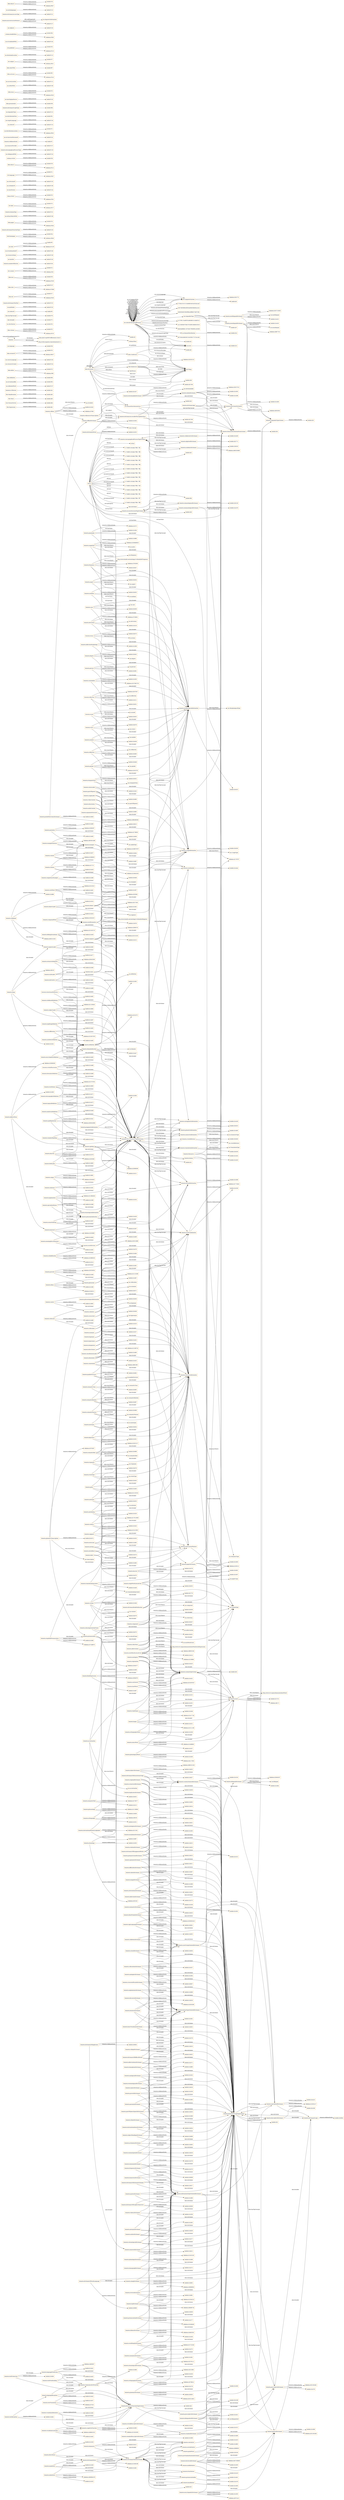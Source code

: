 digraph ar2dtool_diagram { 
rankdir=LR;
size="1501"
node [shape = rectangle, color="orange"]; "dct:LinguisticSystem" "3756ce5242132a6dd92e62a053eacaaf" "2d57e65089cd3f3c8a39e50de84ca1e4" "6eb58346235b5f0face8f8d47348720b" "frbr:Expression" "ms:Actor" "ms:LexicalConceptualResource" "ms:LingualityType" "ms:DatasetDistributionForm" "ca71f61c24a8f202a9d498141eda951d" "bibo:Conference" "bibo:Document" "ca110493e9736a707d28010bd0e535c0" "8adcdad8ddc1187edc578b5961a2d2d8" "dcat:DatasetSeries" "ms:DatasetDistribution" "frbr:Work" "frbr:Endeavour" "frbr:Manifestation" "lexmeta:LCRSeries" "06729cbcb9039223cb2f0477573e1ed4" ; /*classes style*/
	"ms:isRelatedToLR" -> "lexbib:P137" [ label = "lexmeta:wikibaseEntity" ];
	"lexmeta:usageLabel" -> "lexmeta:usageInformation" [ label = "skos:broader" ];
	"lexmeta:usageLabel" -> "lexbib:Q14995" [ label = "lexmeta:wikibaseEntity" ];
	"lexmeta:usageLabel" -> "lexmeta:MicrostructureFeatureScheme" [ label = "skos:inScheme" ];
	"ms:isContinuedBy" -> "lexbib:P63" [ label = "lexmeta:wikibaseEntity" ];
	"skos:definition" -> "lexbib:P80" [ label = "lexmeta:wikibaseEntity" ];
	"lexmeta:dictionaryOfASynchronicStage" -> "lexmeta:DictionaryScopeTypeScheme" [ label = "skos:inScheme" ];
	"lexmeta:dictionaryOfASynchronicStage" -> "lexmeta:varietyOrientedDictionary" [ label = "skos:broader" ];
	"lexmeta:dictionaryOfASynchronicStage" -> "lexbib:Q14627" [ label = "lexmeta:wikibaseEntity" ];
	"lexmeta:usageInformation" -> "ms:UsageType" [ label = "skos:exactMatch" ];
	"lexmeta:usageInformation" -> "lexmeta:MicrostructureFeatureScheme" [ label = "skos:inScheme" ];
	"lexmeta:usageInformation" -> "lexbib:Q24030" [ label = "lexmeta:wikibaseEntity" ];
	"lexmeta:communicativeFunction" -> "lexbib:Q14388" [ label = "lexmeta:wikibaseEntity" ];
	"lexmeta:communicativeFunction" -> "lexmeta:DictionaryFunctionTypeScheme" [ label = "skos:inScheme" ];
	"bibo:editor" -> "lexbib:P13" [ label = "lexmeta:wikibaseEntity" ];
	"bibo:editor" -> "wikidata:P98" [ label = "lexmeta:wikibaseEntity" ];
	"lexmeta:rootWord" -> "lexmeta:MicrostructureFeatureScheme" [ label = "skos:inScheme" ];
	"lexmeta:rootWord" -> "lexbib:Q14481" [ label = "lexmeta:wikibaseEntity" ];
	"lexmeta:rootWord" -> "wikidata:Q210523" [ label = "lexmeta:wikibaseEntity" ];
	"lexmeta:rootWord" -> "lexmeta:wordFormation" [ label = "skos:broader" ];
	"lexmeta:preStandardisationDictionary" -> "lexmeta:DictionaryScopeTypeScheme" [ label = "skos:inScheme" ];
	"lexmeta:preStandardisationDictionary" -> "lexmeta:generalDictionary" [ label = "skos:broader" ];
	"lexmeta:preStandardisationDictionary" -> "lexbib:Q16240" [ label = "lexmeta:wikibaseEntity" ];
	"ms:resourceCreator" -> "lexbib:P154" [ label = "lexmeta:wikibaseEntity" ];
	"ms:sourceLanguage" -> "lexbib:P150" [ label = "lexmeta:wikibaseEntity" ];
	"lexmeta:primarySchoolDictionary" -> "lexmeta:userGroupOrientedDictionary" [ label = "skos:broader" ];
	"lexmeta:primarySchoolDictionary" -> "lexbib:Q14633" [ label = "lexmeta:wikibaseEntity" ];
	"lexmeta:primarySchoolDictionary" -> "lexmeta:DictionaryScopeTypeScheme" [ label = "skos:inScheme" ];
	"lexmeta:languageProduction" -> "wikidata:Q463837" [ label = "lexmeta:wikibaseEntity" ];
	"lexmeta:languageProduction" -> "lexmeta:communicativeFunction" [ label = "skos:broader" ];
	"lexmeta:languageProduction" -> "lexbib:Q14441" [ label = "lexmeta:wikibaseEntity" ];
	"lexmeta:languageProduction" -> "lexmeta:DictionaryFunctionTypeScheme" [ label = "skos:inScheme" ];
	"lexmeta:homonymDictionary" -> "lexbib:Q14370" [ label = "lexmeta:wikibaseEntity" ];
	"lexmeta:homonymDictionary" -> "lexmeta:DictionaryScopeTypeScheme" [ label = "skos:inScheme" ];
	"lexmeta:homonymDictionary" -> "lexmeta:lemmaTypeOrientedDictionary" [ label = "skos:broader" ];
	"bibo:reviewOf" -> "lexbib:P25" [ label = "lexmeta:wikibaseEntity" ];
	"bibo:reviewOf" -> "wikidata:P6977" [ label = "lexmeta:wikibaseEntity" ];
	"lexmeta:aspect" -> "lexmeta:MicrostructureFeatureScheme" [ label = "skos:inScheme" ];
	"lexmeta:aspect" -> "lexbib:Q24034" [ label = "lexmeta:wikibaseEntity" ];
	"lexmeta:aspect" -> "ms:aspect" [ label = "skos:exactMatch" ];
	"lexmeta:aspect" -> "lexmeta:morphologicalInformation" [ label = "skos:broader" ];
	"ms:DatasetDistribution" -> "lexbib:Q24" [ label = "lexmeta:wikibaseEntity" ];
	"lexmeta:videoContent" -> "lexmeta:multimedia" [ label = "skos:broader" ];
	"lexmeta:videoContent" -> "lexbib:Q16013" [ label = "lexmeta:wikibaseEntity" ];
	"lexmeta:videoContent" -> "lexmeta:MicrostructureFeatureScheme" [ label = "skos:inScheme" ];
	"lexmeta:videoContent" -> "wikidata:Q66498384" [ label = "lexmeta:wikibaseEntity" ];
	"lexmeta:onomasiologicalDictionary" -> "lexmeta:AccessStructureTypeScheme" [ label = "skos:inScheme" ];
	"lexmeta:onomasiologicalDictionary" -> "lexbib:Q14476" [ label = "lexmeta:wikibaseEntity" ];
	"lexmeta:onomasiologicalDictionary" -> "wikidata:Q179797" [ label = "lexmeta:wikibaseEntity" ];
	"lexmeta:synonym" -> "lexbib:Q24071" [ label = "lexmeta:wikibaseEntity" ];
	"lexmeta:synonym" -> "lexmeta:MicrostructureFeatureScheme" [ label = "skos:inScheme" ];
	"lexmeta:synonym" -> "ms:synonym" [ label = "skos:exactMatch" ];
	"lexmeta:synonym" -> "lexmeta:semanticInformation" [ label = "skos:broader" ];
	"lexmeta:singleWordLexicalUnit" -> "lexmeta:LemmaTypeScheme" [ label = "skos:inScheme" ];
	"lexmeta:singleWordLexicalUnit" -> "ms:LemmaType" [ label = "skos:broader" ];
	"lexmeta:singleWordLexicalUnit" -> "lexbib:Q24053" [ label = "lexmeta:wikibaseEntity" ];
	"lexmeta:singleWordLexicalUnit" -> "wikidata:Q18514" [ label = "lexmeta:wikibaseEntity" ];
	"lexmeta:lspDictionary" -> "lexmeta:DictionaryScopeTypeScheme" [ label = "skos:inScheme" ];
	"lexmeta:lspDictionary" -> "lexmeta:informationTypeOrientedDictionary" [ label = "skos:broader" ];
	"lexmeta:lspDictionary" -> "lexbib:Q14628" [ label = "lexmeta:wikibaseEntity" ];
	"lexmeta:lspDictionary" -> "wikidata:Q6486734" [ label = "lexmeta:wikibaseEntity" ];
	"lexmeta:intentionalDefinition" -> "lexmeta:definition" [ label = "skos:broader" ];
	"lexmeta:intentionalDefinition" -> "lexbib:Q14469" [ label = "lexmeta:wikibaseEntity" ];
	"lexmeta:intentionalDefinition" -> "lexmeta:MicrostructureFeatureScheme" [ label = "skos:inScheme" ];
	"lexmeta:dictionaryAccessibleThroughInterface" -> "lexmeta:DatasetDistributionFormScheme" [ label = "skos:inScheme" ];
	"lexmeta:dictionaryAccessibleThroughInterface" -> "lexmeta:onlineDictionary" [ label = "skos:broader" ];
	"lexmeta:dictionaryAccessibleThroughInterface" -> "lexbib:Q32768" [ label = "lexmeta:wikibaseEntity" ];
	"ms:language" -> "lexbib:P56" [ label = "lexmeta:wikibaseEntity" ];
	"lexmeta:homographDictionary" -> "lexmeta:lemmaTypeOrientedDictionary" [ label = "skos:broader" ];
	"lexmeta:homographDictionary" -> "lexmeta:DictionaryScopeTypeScheme" [ label = "skos:inScheme" ];
	"lexmeta:homographDictionary" -> "lexbib:Q14372" [ label = "lexmeta:wikibaseEntity" ];
	"lexmeta:spelling" -> "lexbib:Q14311" [ label = "lexmeta:wikibaseEntity" ];
	"lexmeta:spelling" -> "lexmeta:MicrostructureFeatureScheme" [ label = "skos:inScheme" ];
	"lexmeta:spelling" -> "wikidata:Q2088390" [ label = "lexmeta:wikibaseEntity" ];
	"lexmeta:spelling" -> "lexmeta:formalInformation" [ label = "skos:broader" ];
	"lexmeta:calque" -> "wikidata:Q204826" [ label = "lexmeta:wikibaseEntity" ];
	"lexmeta:calque" -> "lexmeta:MicrostructureFeatureScheme" [ label = "skos:inScheme" ];
	"lexmeta:calque" -> "lexbib:Q14981" [ label = "lexmeta:wikibaseEntity" ];
	"lexmeta:calque" -> "lexmeta:etymologicalInformation" [ label = "skos:broader" ];
	"lexmeta:swearwordDictionary" -> "lexmeta:DictionaryScopeTypeScheme" [ label = "skos:inScheme" ];
	"lexmeta:swearwordDictionary" -> "lexmeta:lemmaTypeOrientedDictionary" [ label = "skos:broader" ];
	"lexmeta:swearwordDictionary" -> "lexbib:Q14605" [ label = "lexmeta:wikibaseEntity" ];
	"lexmeta:syntagmaticInformation" -> "lexbib:Q14426" [ label = "lexmeta:wikibaseEntity" ];
	"lexmeta:syntagmaticInformation" -> "lexmeta:MicrostructureFeatureScheme" [ label = "skos:inScheme" ];
	"lexmeta:dictionaryScope" -> "lexmeta:DictionaryScopeTypeScheme" [ label = "skos:inScheme" ];
	"lexmeta:dictionaryScope" -> "lexbib:Q16094" [ label = "lexmeta:wikibaseEntity" ];
	"lexmeta:pronunciationDictionary" -> "lexmeta:DictionaryScopeTypeScheme" [ label = "skos:inScheme" ];
	"lexmeta:pronunciationDictionary" -> "lexbib:Q14277" [ label = "lexmeta:wikibaseEntity" ];
	"lexmeta:pronunciationDictionary" -> "wikidata:Q1048400" [ label = "lexmeta:wikibaseEntity" ];
	"lexmeta:pronunciationDictionary" -> "lexmeta:informationTypeOrientedDictionary" [ label = "skos:broader" ];
	"lexmeta:collaborativeDictionary" -> "lexmeta:LexicographicalProcessTypeScheme" [ label = "skos:inScheme" ];
	"lexmeta:collaborativeDictionary" -> "lexbib:Q14439" [ label = "lexmeta:wikibaseEntity" ];
	"lexmeta:" -> "http://purl.org/NET/rdflicense/cc-by4.0" [ label = "dct:license" ];
	"lexmeta:" -> "http://w3id.org/meta-share/lexmeta/0.0.1" [ label = "owl:versionIRI" ];
	"lexmeta:" -> "lexmeta:" [ label = "vann:preferredNamespaceUri" ];
	"lexmeta:LexicographicalProcessTypeScheme" -> "lexmeta:digitisedDictionary" [ label = "skos:hasTopConcept" ];
	"lexmeta:LexicographicalProcessTypeScheme" -> "lexmeta:collaborativeDictionary" [ label = "skos:hasTopConcept" ];
	"lexmeta:LexicographicalProcessTypeScheme" -> "lexmeta:academicDictionary" [ label = "skos:hasTopConcept" ];
	"lexmeta:LexicographicalProcessTypeScheme" -> "lexbib:Q42" [ label = "lexmeta:wikibaseEntity" ];
	"lexmeta:textReception" -> "lexmeta:DictionaryFunctionTypeScheme" [ label = "skos:inScheme" ];
	"lexmeta:textReception" -> "lexmeta:languageReception" [ label = "skos:broader" ];
	"lexmeta:textReception" -> "lexbib:Q14941" [ label = "lexmeta:wikibaseEntity" ];
	"lexmeta:antonymDictionary" -> "lexbib:Q14362" [ label = "lexmeta:wikibaseEntity" ];
	"lexmeta:antonymDictionary" -> "lexmeta:DictionaryScopeTypeScheme" [ label = "skos:inScheme" ];
	"lexmeta:antonymDictionary" -> "lexmeta:informationTypeOrientedDictionary" [ label = "skos:broader" ];
	"bibo:volume" -> "lexbib:P22" [ label = "lexmeta:wikibaseEntity" ];
	"bibo:volume" -> "wikidata:P478" [ label = "lexmeta:wikibaseEntity" ];
	"ms:distribution" -> "lexbib:P55" [ label = "lexmeta:wikibaseEntity" ];
	"lexmeta:idiomsDictionary" -> "wikidata:Q4492301" [ label = "lexmeta:wikibaseEntity" ];
	"lexmeta:idiomsDictionary" -> "lexmeta:DictionaryScopeTypeScheme" [ label = "skos:inScheme" ];
	"lexmeta:idiomsDictionary" -> "lexmeta:informationTypeOrientedDictionary" [ label = "skos:broader" ];
	"lexmeta:idiomsDictionary" -> "lexbib:Q14358" [ label = "lexmeta:wikibaseEntity" ];
	"lexmeta:AccessStructureTypeScheme" -> "lexmeta:semasiologicalDictionary" [ label = "skos:hasTopConcept" ];
	"lexmeta:AccessStructureTypeScheme" -> "lexmeta:onomasiologicalDictionary" [ label = "skos:hasTopConcept" ];
	"lexmeta:AccessStructureTypeScheme" -> "lexbib:Q39" [ label = "lexmeta:wikibaseEntity" ];
	"lexmeta:neologismsDictionary" -> "lexmeta:DictionaryScopeTypeScheme" [ label = "skos:inScheme" ];
	"lexmeta:neologismsDictionary" -> "lexmeta:lemmaTypeOrientedDictionary" [ label = "skos:broader" ];
	"lexmeta:neologismsDictionary" -> "lexbib:Q14604" [ label = "lexmeta:wikibaseEntity" ];
	"lexmeta:cognitiveFunction" -> "lexbib:Q14385" [ label = "lexmeta:wikibaseEntity" ];
	"lexmeta:cognitiveFunction" -> "lexmeta:DictionaryFunctionTypeScheme" [ label = "skos:inScheme" ];
	"lexmeta:cognitiveFunction" -> "wikidata:Q13434561" [ label = "lexmeta:wikibaseEntity" ];
	"lexmeta:auxiliary" -> "lexmeta:MicrostructureFeatureScheme" [ label = "skos:inScheme" ];
	"lexmeta:auxiliary" -> "ms:auxiliary" [ label = "skos:exactMatch" ];
	"lexmeta:auxiliary" -> "lexbib:Q24035" [ label = "lexmeta:wikibaseEntity" ];
	"lexmeta:auxiliary" -> "lexmeta:morphologicalInformation" [ label = "skos:broader" ];
	"lexmeta:hyponym" -> "ms:hyponym" [ label = "skos:exactMatch" ];
	"lexmeta:hyponym" -> "lexmeta:semanticInformation" [ label = "skos:broader" ];
	"lexmeta:hyponym" -> "lexbib:Q24050" [ label = "lexmeta:wikibaseEntity" ];
	"lexmeta:hyponym" -> "lexmeta:MicrostructureFeatureScheme" [ label = "skos:inScheme" ];
	"lexmeta:signLanguageDictionary" -> "lexmeta:DictionaryScopeTypeScheme" [ label = "skos:inScheme" ];
	"lexmeta:signLanguageDictionary" -> "lexmeta:userGroupOrientedDictionary" [ label = "skos:broader" ];
	"lexmeta:signLanguageDictionary" -> "lexbib:Q16001" [ label = "lexmeta:wikibaseEntity" ];
	"lexmeta:signLanguageDictionary" -> "wikidata:Q108282422" [ label = "lexmeta:wikibaseEntity" ];
	"skos:broader" -> "lexbib:P72" [ label = "lexmeta:wikibaseEntity" ];
	"lexmeta:case" -> "lexmeta:morphologicalInformation" [ label = "skos:broader" ];
	"lexmeta:case" -> "lexbib:Q24036" [ label = "lexmeta:wikibaseEntity" ];
	"lexmeta:case" -> "ms:case" [ label = "skos:exactMatch" ];
	"lexmeta:case" -> "lexmeta:MicrostructureFeatureScheme" [ label = "skos:inScheme" ];
	"lexmeta:wordFamilyDictionary" -> "lexmeta:DictionaryScopeTypeScheme" [ label = "skos:inScheme" ];
	"lexmeta:wordFamilyDictionary" -> "lexmeta:informationTypeOrientedDictionary" [ label = "skos:broader" ];
	"lexmeta:wordFamilyDictionary" -> "lexbib:Q14375" [ label = "lexmeta:wikibaseEntity" ];
	"lexmeta:wordFamilyDictionary" -> "wikidata:Q1722340" [ label = "lexmeta:wikibaseEntity" ];
	"lexmeta:compound" -> "ms:LemmaType" [ label = "skos:broader" ];
	"lexmeta:compound" -> "ms:compound" [ label = "skos:exactMatch" ];
	"lexmeta:compound" -> "lexbib:Q24039" [ label = "lexmeta:wikibaseEntity" ];
	"lexmeta:compound" -> "lexmeta:LemmaTypeScheme" [ label = "skos:inScheme" ];
	"lexmeta:proverb" -> "lexmeta:phraseme" [ label = "skos:broader" ];
	"lexmeta:proverb" -> "lexmeta:MicrostructureFeatureScheme" [ label = "skos:inScheme" ];
	"lexmeta:proverb" -> "wikidata:Q1624034" [ label = "lexmeta:wikibaseEntity" ];
	"lexmeta:proverb" -> "lexbib:Q14309" [ label = "lexmeta:wikibaseEntity" ];
	"lexmeta:dictionaryOfDisappearedWords" -> "lexmeta:DictionaryScopeTypeScheme" [ label = "skos:inScheme" ];
	"lexmeta:dictionaryOfDisappearedWords" -> "lexmeta:lemmaTypeOrientedDictionary" [ label = "skos:broader" ];
	"lexmeta:dictionaryOfDisappearedWords" -> "lexbib:Q14615" [ label = "lexmeta:wikibaseEntity" ];
	"lexmeta:illustration" -> "wikidata:Q178659" [ label = "lexmeta:wikibaseEntity" ];
	"lexmeta:illustration" -> "lexmeta:MicrostructureFeatureScheme" [ label = "skos:inScheme" ];
	"lexmeta:illustration" -> "lexbib:Q14936" [ label = "lexmeta:wikibaseEntity" ];
	"lexmeta:illustration" -> "lexmeta:multimedia" [ label = "skos:broader" ];
	"lexmeta:euphemismsDictionary" -> "lexmeta:DictionaryScopeTypeScheme" [ label = "skos:inScheme" ];
	"lexmeta:euphemismsDictionary" -> "lexmeta:lemmaTypeOrientedDictionary" [ label = "skos:broader" ];
	"lexmeta:euphemismsDictionary" -> "lexbib:Q14606" [ label = "lexmeta:wikibaseEntity" ];
	"lexmeta:derivation" -> "ms:derivation" [ label = "skos:exactMatch" ];
	"lexmeta:derivation" -> "lexbib:Q14518" [ label = "lexmeta:wikibaseEntity" ];
	"lexmeta:derivation" -> "wikidata:Q728001" [ label = "lexmeta:wikibaseEntity" ];
	"lexmeta:derivation" -> "lexmeta:MicrostructureFeatureScheme" [ label = "skos:inScheme" ];
	"lexmeta:derivation" -> "lexmeta:morphologicalInformation" [ label = "skos:broader" ];
	"lexmeta:derivative" -> "lexmeta:wordFormation" [ label = "skos:broader" ];
	"lexmeta:derivative" -> "lexmeta:MicrostructureFeatureScheme" [ label = "skos:inScheme" ];
	"lexmeta:derivative" -> "lexbib:Q14461" [ label = "lexmeta:wikibaseEntity" ];
	"skos:hasTopConcept" -> "lexbib:P79" [ label = "lexmeta:wikibaseEntity" ];
	"dct:isPartOf" -> "lexbib:P9" [ label = "lexmeta:wikibaseEntity" ];
	"lexmeta:coocurrent" -> "lexbib:Q14391" [ label = "lexmeta:wikibaseEntity" ];
	"lexmeta:coocurrent" -> "lexmeta:MicrostructureFeatureScheme" [ label = "skos:inScheme" ];
	"lexmeta:coocurrent" -> "lexmeta:wordCombination" [ label = "skos:broader" ];
	"lexmeta:chronologicalDictionary" -> "lexmeta:DictionaryScopeTypeScheme" [ label = "skos:inScheme" ];
	"lexmeta:chronologicalDictionary" -> "lexmeta:informationTypeOrientedDictionary" [ label = "skos:broader" ];
	"lexmeta:chronologicalDictionary" -> "lexbib:Q14377" [ label = "lexmeta:wikibaseEntity" ];
	"lexmeta:signpost" -> "lexbib:Q14353" [ label = "lexmeta:wikibaseEntity" ];
	"lexmeta:signpost" -> "lexmeta:MicrostructureFeatureScheme" [ label = "skos:inScheme" ];
	"lexmeta:signpost" -> "lexmeta:entryLayoutFeature" [ label = "skos:broader" ];
	"lexmeta:geography" -> "lexbib:Q14294" [ label = "lexmeta:wikibaseEntity" ];
	"lexmeta:geography" -> "lexmeta:usageInformation" [ label = "skos:broader" ];
	"lexmeta:geography" -> "lexmeta:MicrostructureFeatureScheme" [ label = "skos:inScheme" ];
	"lexmeta:geography" -> "wikidata:Q1071" [ label = "lexmeta:wikibaseEntity" ];
	"lexmeta:ruleBasedDefinition" -> "lexmeta:MicrostructureFeatureScheme" [ label = "skos:inScheme" ];
	"lexmeta:ruleBasedDefinition" -> "lexmeta:definition" [ label = "skos:broader" ];
	"lexmeta:ruleBasedDefinition" -> "lexbib:Q14482" [ label = "lexmeta:wikibaseEntity" ];
	"lexmeta:tense" -> "lexbib:Q24073" [ label = "lexmeta:wikibaseEntity" ];
	"lexmeta:tense" -> "lexmeta:MicrostructureFeatureScheme" [ label = "skos:inScheme" ];
	"lexmeta:tense" -> "ms:tense" [ label = "skos:exactMatch" ];
	"lexmeta:tense" -> "lexmeta:morphologicalInformation" [ label = "skos:broader" ];
	"lexmeta:phonologicDictionary" -> "lexmeta:DictionaryScopeTypeScheme" [ label = "skos:inScheme" ];
	"lexmeta:phonologicDictionary" -> "lexmeta:informationTypeOrientedDictionary" [ label = "skos:broader" ];
	"lexmeta:phonologicDictionary" -> "lexbib:Q14368" [ label = "lexmeta:wikibaseEntity" ];
	"lexmeta:nesting" -> "lexmeta:MicrostructureFeatureScheme" [ label = "skos:inScheme" ];
	"lexmeta:nesting" -> "lexbib:Q14474" [ label = "lexmeta:wikibaseEntity" ];
	"lexmeta:nesting" -> "lexmeta:entryLayoutFeature" [ label = "skos:broader" ];
	"lexmeta:subcategorizationFrame" -> "lexmeta:MicrostructureFeatureScheme" [ label = "skos:inScheme" ];
	"lexmeta:subcategorizationFrame" -> "ms:subcatFrame" [ label = "skos:exactMatch" ];
	"lexmeta:subcategorizationFrame" -> "lexmeta:syntacticInformation" [ label = "skos:broader" ];
	"lexmeta:subcategorizationFrame" -> "lexbib:Q24070" [ label = "lexmeta:wikibaseEntity" ];
	"lexmeta:polysemyIndication" -> "lexmeta:MicrostructureFeatureScheme" [ label = "skos:inScheme" ];
	"lexmeta:polysemyIndication" -> "lexbib:Q14428" [ label = "lexmeta:wikibaseEntity" ];
	"lexmeta:polysemyIndication" -> "lexmeta:semanticInformation" [ label = "skos:broader" ];
	"lexmeta:etymologicalInformation" -> "lexbib:Q14354" [ label = "lexmeta:wikibaseEntity" ];
	"lexmeta:etymologicalInformation" -> "lexmeta:formalInformation" [ label = "skos:broader" ];
	"lexmeta:etymologicalInformation" -> "lexmeta:MicrostructureFeatureScheme" [ label = "skos:inScheme" ];
	"lexmeta:inflectionMorphology" -> "lexmeta:MicrostructureFeatureScheme" [ label = "skos:inScheme" ];
	"lexmeta:inflectionMorphology" -> "lexmeta:morphologicalInformation" [ label = "skos:broader" ];
	"lexmeta:inflectionMorphology" -> "lexbib:Q14299" [ label = "lexmeta:wikibaseEntity" ];
	"ms:iprHolder" -> "lexbib:P155" [ label = "lexmeta:wikibaseEntity" ];
	"lexmeta:lemmaList" -> "lexmeta:DictionaryTextPartScheme" [ label = "skos:inScheme" ];
	"lexmeta:lemmaList" -> "lexmeta:centralList" [ label = "skos:broader" ];
	"lexmeta:lemmaList" -> "lexbib:Q14411" [ label = "lexmeta:wikibaseEntity" ];
	"lexmeta:dictionaryTextPart" -> "lexbib:P152" [ label = "lexmeta:wikibaseEntity" ];
	"lexmeta:paperDictionary" -> "lexbib:Q14307" [ label = "lexmeta:wikibaseEntity" ];
	"lexmeta:paperDictionary" -> "ms:paperCopy" [ label = "skos:exactMatch" ];
	"lexmeta:paperDictionary" -> "lexmeta:DatasetDistributionFormScheme" [ label = "skos:inScheme" ];
	"lexmeta:monolingualDictionary" -> "wikidata:Q897755" [ label = "lexmeta:wikibaseEntity" ];
	"lexmeta:monolingualDictionary" -> "lexmeta:LingualityTypeScheme" [ label = "skos:inScheme" ];
	"lexmeta:monolingualDictionary" -> "lexbib:Q14420" [ label = "lexmeta:wikibaseEntity" ];
	"lexmeta:monolingualDictionary" -> "ms:monolingual" [ label = "skos:exactMatch" ];
	"lexmeta:antedating" -> "lexbib:Q14320" [ label = "lexmeta:wikibaseEntity" ];
	"lexmeta:antedating" -> "lexmeta:MicrostructureFeatureScheme" [ label = "skos:inScheme" ];
	"lexmeta:antedating" -> "lexmeta:formalInformation" [ label = "skos:broader" ];
	"lexmeta:antedating" -> "wikidata:Q17012656" [ label = "lexmeta:wikibaseEntity" ];
	"lexmeta:domainIndication" -> "lexmeta:semanticInformation" [ label = "skos:broader" ];
	"lexmeta:domainIndication" -> "lexmeta:MicrostructureFeatureScheme" [ label = "skos:inScheme" ];
	"lexmeta:domainIndication" -> "lexbib:Q14447" [ label = "lexmeta:wikibaseEntity" ];
	"lexmeta:domainIndication" -> "ms:domain1" [ label = "skos:exactMatch" ];
	"lexmeta:degree" -> "lexmeta:MicrostructureFeatureScheme" [ label = "skos:inScheme" ];
	"lexmeta:degree" -> "ms:degree" [ label = "skos:exactMatch" ];
	"lexmeta:degree" -> "lexmeta:morphologicalInformation" [ label = "skos:broader" ];
	"lexmeta:degree" -> "lexbib:Q24042" [ label = "lexmeta:wikibaseEntity" ];
	"lexmeta:pronunciation" -> "lexmeta:MicrostructureFeatureScheme" [ label = "skos:inScheme" ];
	"lexmeta:pronunciation" -> "lexbib:Q14308" [ label = "lexmeta:wikibaseEntity" ];
	"lexmeta:pronunciation" -> "lexmeta:phoneticInformation" [ label = "skos:broader" ];
	"lexmeta:pronunciation" -> "wikidata:Q184377" [ label = "lexmeta:wikibaseEntity" ];
	"bibo:doi" -> "lexbib:P17" [ label = "lexmeta:wikibaseEntity" ];
	"bibo:doi" -> "wikidata:P356" [ label = "lexmeta:wikibaseEntity" ];
	"bibo:cites" -> "lexbib:P147" [ label = "lexmeta:wikibaseEntity" ];
	"bibo:cites" -> "wikidata:P2860" [ label = "lexmeta:wikibaseEntity" ];
	"lexmeta:offlineDictionary" -> "ms:DatasetDistributionForm" [ label = "skos:inScheme" ];
	"lexmeta:offlineDictionary" -> "lexmeta:DatasetDistributionFormScheme" [ label = "skos:inScheme" ];
	"lexmeta:offlineDictionary" -> "lexbib:Q14304" [ label = "lexmeta:wikibaseEntity" ];
	"lexmeta:offlineDictionary" -> "lexmeta:electronicDictionary" [ label = "skos:broader" ];
	"bibo:issn" -> "lexbib:P20" [ label = "lexmeta:wikibaseEntity" ];
	"bibo:issn" -> "wikidata:P236" [ label = "lexmeta:wikibaseEntity" ];
	"lexmeta:usageNote" -> "lexbib:Q14996" [ label = "lexmeta:wikibaseEntity" ];
	"lexmeta:usageNote" -> "wikidata:Q106480922" [ label = "lexmeta:wikibaseEntity" ];
	"lexmeta:usageNote" -> "lexmeta:usageInformation" [ label = "skos:broader" ];
	"lexmeta:usageNote" -> "ms:note1" [ label = "skos:exactMatch" ];
	"lexmeta:usageNote" -> "lexmeta:MicrostructureFeatureScheme" [ label = "skos:inScheme" ];
	"lexmeta:cliticForm" -> "lexmeta:LemmaTypeScheme" [ label = "skos:inScheme" ];
	"lexmeta:cliticForm" -> "ms:cliticForm" [ label = "skos:exactMatch" ];
	"lexmeta:cliticForm" -> "ms:LemmaType" [ label = "skos:broader" ];
	"lexmeta:cliticForm" -> "lexbib:Q24037" [ label = "lexmeta:wikibaseEntity" ];
	"lexmeta:childrensDictionary" -> "lexmeta:DictionaryScopeTypeScheme" [ label = "skos:inScheme" ];
	"lexmeta:childrensDictionary" -> "lexmeta:userGroupOrientedDictionary" [ label = "skos:broader" ];
	"lexmeta:childrensDictionary" -> "lexbib:Q14635" [ label = "lexmeta:wikibaseEntity" ];
	"lexmeta:LemmaTypeScheme" -> "ms:LemmaType" [ label = "skos:hasTopConcept" ];
	"lexmeta:LemmaTypeScheme" -> "lexmeta:word" [ label = "skos:hasTopConcept" ];
	"lexmeta:LemmaTypeScheme" -> "lexbib:Q50" [ label = "lexmeta:wikibaseEntity" ];
	"dct:creator" -> "lexbib:P12" [ label = "lexmeta:wikibaseEntity" ];
	"dct:creator" -> "wikidata:P50" [ label = "lexmeta:wikibaseEntity" ];
	"lexmeta:numberOfEntries" -> "lexbib:P161" [ label = "lexmeta:wikibaseEntity" ];
	"ms:hasPart" -> "lexbib:P143" [ label = "lexmeta:wikibaseEntity" ];
	"lexmeta:synonymsDictionary" -> "lexmeta:DictionaryScopeTypeScheme" [ label = "skos:inScheme" ];
	"lexmeta:synonymsDictionary" -> "lexbib:Q14361" [ label = "lexmeta:wikibaseEntity" ];
	"lexmeta:synonymsDictionary" -> "lexmeta:informationTypeOrientedDictionary" [ label = "skos:broader" ];
	"lexmeta:synonymsDictionary" -> "wikidata:Q2376111" [ label = "lexmeta:wikibaseEntity" ];
	"lexmeta:historicalDictionary" -> "wikidata:Q45740849" [ label = "lexmeta:wikibaseEntity" ];
	"lexmeta:historicalDictionary" -> "lexmeta:DictionaryScopeTypeScheme" [ label = "skos:inScheme" ];
	"lexmeta:historicalDictionary" -> "lexbib:Q14295" [ label = "lexmeta:wikibaseEntity" ];
	"lexmeta:historicalDictionary" -> "lexmeta:generalDictionary" [ label = "skos:broader" ];
	"ms:resourceName" -> "lexbib:P156" [ label = "lexmeta:wikibaseEntity" ];
	"lexmeta:meaningDiscrimination" -> "lexmeta:MicrostructureFeatureScheme" [ label = "skos:inScheme" ];
	"lexmeta:meaningDiscrimination" -> "lexbib:Q14582" [ label = "lexmeta:wikibaseEntity" ];
	"lexmeta:meaningDiscrimination" -> "lexmeta:polysemyIndication" [ label = "skos:broader" ];
	"lexmeta:discourseDictionary" -> "lexmeta:DictionaryScopeTypeScheme" [ label = "skos:inScheme" ];
	"lexmeta:discourseDictionary" -> "lexmeta:lemmaTypeOrientedDictionary" [ label = "skos:broader" ];
	"lexmeta:discourseDictionary" -> "lexbib:Q14616" [ label = "lexmeta:wikibaseEntity" ];
	"lexmeta:generalDictionary" -> "wikidata:Q52162484" [ label = "lexmeta:wikibaseEntity" ];
	"lexmeta:generalDictionary" -> "lexmeta:dictionaryScope" [ label = "skos:broader" ];
	"lexmeta:generalDictionary" -> "lexmeta:DictionaryScopeTypeScheme" [ label = "skos:inScheme" ];
	"lexmeta:generalDictionary" -> "lexbib:Q14398" [ label = "lexmeta:wikibaseEntity" ];
	"lexmeta:typifyingDefinition" -> "lexbib:Q14487" [ label = "lexmeta:wikibaseEntity" ];
	"lexmeta:typifyingDefinition" -> "lexmeta:MicrostructureFeatureScheme" [ label = "skos:inScheme" ];
	"lexmeta:typifyingDefinition" -> "lexmeta:definition" [ label = "skos:broader" ];
	"lexmeta:etymologicalDictionary" -> "lexbib:Q14328" [ label = "lexmeta:wikibaseEntity" ];
	"lexmeta:etymologicalDictionary" -> "wikidata:Q521983" [ label = "lexmeta:wikibaseEntity" ];
	"lexmeta:etymologicalDictionary" -> "lexmeta:DictionaryScopeTypeScheme" [ label = "skos:inScheme" ];
	"lexmeta:etymologicalDictionary" -> "lexmeta:informationTypeOrientedDictionary" [ label = "skos:broader" ];
	"lexmeta:multilingualDictionary" -> "lexbib:Q14422" [ label = "lexmeta:wikibaseEntity" ];
	"lexmeta:multilingualDictionary" -> "wikidata:Q55713039" [ label = "lexmeta:wikibaseEntity" ];
	"lexmeta:multilingualDictionary" -> "ms:multilingual" [ label = "skos:exactMatch" ];
	"lexmeta:multilingualDictionary" -> "lexmeta:LingualityTypeScheme" [ label = "skos:inScheme" ];
	"lexmeta:fieldLabel" -> "lexmeta:MicrostructureFeatureScheme" [ label = "skos:inScheme" ];
	"lexmeta:fieldLabel" -> "lexbib:Q14983" [ label = "lexmeta:wikibaseEntity" ];
	"lexmeta:fieldLabel" -> "lexmeta:domainIndication" [ label = "skos:broader" ];
	"ms:isContinuationOf" -> "lexbib:P140" [ label = "lexmeta:wikibaseEntity" ];
	"lexmeta:wikisourceTranscription" -> "lexmeta:DatasetDistributionFormScheme" [ label = "skos:inScheme" ];
	"lexmeta:wikisourceTranscription" -> "lexmeta:dictionaryAccessibleThroughInterface" [ label = "skos:broader" ];
	"lexmeta:wikisourceTranscription" -> "lexbib:Q24187" [ label = "lexmeta:wikibaseEntity" ];
	"lexmeta:specializedDictionary" -> "lexmeta:DictionaryScopeTypeScheme" [ label = "skos:inScheme" ];
	"lexmeta:specializedDictionary" -> "wikidata:Q1391417" [ label = "lexmeta:wikibaseEntity" ];
	"lexmeta:specializedDictionary" -> "lexmeta:dictionaryScope" [ label = "skos:broader" ];
	"lexmeta:specializedDictionary" -> "lexbib:Q14410" [ label = "lexmeta:wikibaseEntity" ];
	"lexmeta:frequencyDictionary" -> "lexmeta:DictionaryScopeTypeScheme" [ label = "skos:inScheme" ];
	"lexmeta:frequencyDictionary" -> "lexmeta:informationTypeOrientedDictionary" [ label = "skos:broader" ];
	"lexmeta:frequencyDictionary" -> "lexbib:Q14378" [ label = "lexmeta:wikibaseEntity" ];
	"dct:title" -> "lexbib:P6" [ label = "lexmeta:wikibaseEntity" ];
	"dct:title" -> "wikidata:P1476" [ label = "lexmeta:wikibaseEntity" ];
	"lexmeta:multimedia" -> "lexmeta:MicrostructureFeatureScheme" [ label = "skos:inScheme" ];
	"lexmeta:multimedia" -> "lexbib:Q14444" [ label = "lexmeta:wikibaseEntity" ];
	"lexmeta:humorousDictionary" -> "lexmeta:DictionaryScopeTypeScheme" [ label = "skos:inScheme" ];
	"lexmeta:humorousDictionary" -> "lexmeta:informationTypeOrientedDictionary" [ label = "skos:broader" ];
	"lexmeta:humorousDictionary" -> "lexbib:Q16009" [ label = "lexmeta:wikibaseEntity" ];
	"lexmeta:semanticField" -> "lexbib:Q14513" [ label = "lexmeta:wikibaseEntity" ];
	"lexmeta:semanticField" -> "lexmeta:MicrostructureFeatureScheme" [ label = "skos:inScheme" ];
	"lexmeta:semanticField" -> "wikidata:Q176377" [ label = "lexmeta:wikibaseEntity" ];
	"lexmeta:bilingualizedDictionary" -> "lexbib:Q14451" [ label = "lexmeta:wikibaseEntity" ];
	"lexmeta:bilingualizedDictionary" -> "lexmeta:bilingualDictionary" [ label = "skos:broader" ];
	"lexmeta:bilingualizedDictionary" -> "ms:bilingualized" [ label = "skos:exactMatch" ];
	"lexmeta:bilingualizedDictionary" -> "lexmeta:LingualityTypeScheme" [ label = "skos:inScheme" ];
	"lexmeta:quotation" -> "lexmeta:example" [ label = "skos:broader" ];
	"lexmeta:quotation" -> "lexbib:Q14480" [ label = "lexmeta:wikibaseEntity" ];
	"lexmeta:quotation" -> "lexmeta:MicrostructureFeatureScheme" [ label = "skos:inScheme" ];
	"lexmeta:quotation" -> "wikidata:Q206287" [ label = "lexmeta:wikibaseEntity" ];
	"lexmeta:differentia" -> "lexbib:Q14462" [ label = "lexmeta:wikibaseEntity" ];
	"lexmeta:differentia" -> "lexmeta:MicrostructureFeatureScheme" [ label = "skos:inScheme" ];
	"lexmeta:differentia" -> "lexmeta:definition" [ label = "skos:broader" ];
	"lexmeta:senseOrdering" -> "lexmeta:MicrostructureFeatureScheme" [ label = "skos:inScheme" ];
	"lexmeta:senseOrdering" -> "lexmeta:polysemyIndication" [ label = "skos:broader" ];
	"lexmeta:senseOrdering" -> "lexbib:Q14587" [ label = "lexmeta:wikibaseEntity" ];
	"foaf:homepage" -> "lexbib:P44" [ label = "lexmeta:wikibaseEntity" ];
	"foaf:homepage" -> "wikidata:P856" [ label = "lexmeta:wikibaseEntity" ];
	"dct:LinguisticSystem" -> "lexbib:Q8" [ label = "lexmeta:wikibaseEntity" ];
	"dct:LinguisticSystem" -> "wikidata:Q34770" [ label = "lexmeta:wikibaseEntity" ];
	"lexmeta:lemmaTypeOrientedDictionary" -> "lexmeta:DictionaryScopeTypeScheme" [ label = "skos:inScheme" ];
	"lexmeta:lemmaTypeOrientedDictionary" -> "lexmeta:specializedDictionary" [ label = "skos:broader" ];
	"lexmeta:lemmaTypeOrientedDictionary" -> "lexbib:Q14301" [ label = "lexmeta:wikibaseEntity" ];
	"lexmeta:dictionaryFunctionType" -> "lexbib:P120" [ label = "lexmeta:wikibaseEntity" ];
	"ms:Actor" -> "lexbib:Q14" [ label = "lexmeta:wikibaseEntity" ];
	"lexmeta:neologism" -> "lexmeta:LemmaTypeScheme" [ label = "skos:inScheme" ];
	"lexmeta:neologism" -> "wikidata:Q130989" [ label = "lexmeta:wikibaseEntity" ];
	"lexmeta:neologism" -> "lexmeta:word" [ label = "skos:broader" ];
	"lexmeta:neologism" -> "lexbib:Q14423" [ label = "lexmeta:wikibaseEntity" ];
	"lexmeta:DictionaryFunctionTypeScheme" -> "lexmeta:proscriptiveDictionary" [ label = "skos:hasTopConcept" ];
	"lexmeta:DictionaryFunctionTypeScheme" -> "lexmeta:prescriptiveDictionary" [ label = "skos:hasTopConcept" ];
	"lexmeta:DictionaryFunctionTypeScheme" -> "lexmeta:descriptiveDictionary" [ label = "skos:hasTopConcept" ];
	"lexmeta:DictionaryFunctionTypeScheme" -> "lexbib:Q44" [ label = "lexmeta:wikibaseEntity" ];
	"lexmeta:inkhornTerm" -> "lexmeta:MicrostructureFeatureScheme" [ label = "skos:inScheme" ];
	"lexmeta:inkhornTerm" -> "wikidata:Q2080363" [ label = "lexmeta:wikibaseEntity" ];
	"lexmeta:inkhornTerm" -> "lexbib:Q14580" [ label = "lexmeta:wikibaseEntity" ];
	"lexmeta:inkhornTerm" -> "lexmeta:loanword" [ label = "skos:broader" ];
	"lexmeta:person" -> "lexmeta:MicrostructureFeatureScheme" [ label = "skos:inScheme" ];
	"lexmeta:person" -> "ms:person1" [ label = "skos:exactMatch" ];
	"lexmeta:person" -> "lexmeta:morphologicalInformation" [ label = "skos:broader" ];
	"lexmeta:person" -> "lexbib:Q24061" [ label = "lexmeta:wikibaseEntity" ];
	"bibo:pages" -> "lexbib:P24" [ label = "lexmeta:wikibaseEntity" ];
	"bibo:pages" -> "wikidata:P304" [ label = "lexmeta:wikibaseEntity" ];
	"lexmeta:morphemeDictionary" -> "lexmeta:DictionaryScopeTypeScheme" [ label = "skos:inScheme" ];
	"lexmeta:morphemeDictionary" -> "lexmeta:lemmaTypeOrientedDictionary" [ label = "skos:broader" ];
	"lexmeta:morphemeDictionary" -> "lexbib:Q14621" [ label = "lexmeta:wikibaseEntity" ];
	"lexmeta:reverseDictionary" -> "lexmeta:DictionaryScopeTypeScheme" [ label = "skos:inScheme" ];
	"lexmeta:reverseDictionary" -> "lexbib:Q14991" [ label = "lexmeta:wikibaseEntity" ];
	"lexmeta:reverseDictionary" -> "wikidata:Q1304223" [ label = "lexmeta:wikibaseEntity" ];
	"lexmeta:reverseDictionary" -> "lexmeta:informationTypeOrientedDictionary" [ label = "skos:broader" ];
	"lexmeta:phraseology" -> "wikidata:Q1126894" [ label = "lexmeta:wikibaseEntity" ];
	"lexmeta:phraseology" -> "lexmeta:MicrostructureFeatureScheme" [ label = "skos:inScheme" ];
	"lexmeta:phraseology" -> "lexbib:Q14838" [ label = "lexmeta:wikibaseEntity" ];
	"lexmeta:mainEntry" -> "lexmeta:dictionaryEntry" [ label = "skos:broader" ];
	"lexmeta:mainEntry" -> "lexmeta:DictionaryTextPartScheme" [ label = "skos:inScheme" ];
	"lexmeta:mainEntry" -> "lexbib:Q14336" [ label = "lexmeta:wikibaseEntity" ];
	"ms:isExactMatchWith" -> "lexbib:P138" [ label = "lexmeta:wikibaseEntity" ];
	"lexmeta:definition" -> "wikidata:Q101072" [ label = "lexmeta:wikibaseEntity" ];
	"lexmeta:definition" -> "lexmeta:MicrostructureFeatureScheme" [ label = "skos:inScheme" ];
	"lexmeta:definition" -> "lexmeta:semanticInformation" [ label = "skos:broader" ];
	"lexmeta:definition" -> "ms:definition" [ label = "skos:exactMatch" ];
	"lexmeta:definition" -> "lexbib:Q14392" [ label = "lexmeta:wikibaseEntity" ];
	"lexmeta:dictionaryOfASemanticDomain" -> "lexmeta:DictionaryScopeTypeScheme" [ label = "skos:inScheme" ];
	"lexmeta:dictionaryOfASemanticDomain" -> "lexmeta:informationTypeOrientedDictionary" [ label = "skos:broader" ];
	"lexmeta:dictionaryOfASemanticDomain" -> "lexbib:Q14617" [ label = "lexmeta:wikibaseEntity" ];
	"lexmeta:quotesDictionary" -> "lexmeta:DictionaryScopeTypeScheme" [ label = "skos:inScheme" ];
	"lexmeta:quotesDictionary" -> "lexmeta:informationTypeOrientedDictionary" [ label = "skos:broader" ];
	"lexmeta:quotesDictionary" -> "lexbib:Q14360" [ label = "lexmeta:wikibaseEntity" ];
	"lexmeta:designatum" -> "lexbib:Q14323" [ label = "lexmeta:wikibaseEntity" ];
	"lexmeta:designatum" -> "lexmeta:MicrostructureFeatureScheme" [ label = "skos:inScheme" ];
	"lexmeta:designatum" -> "lexmeta:semanticInformation" [ label = "skos:broader" ];
	"lexmeta:phraseologicalInformation" -> "lexmeta:MicrostructureFeatureScheme" [ label = "skos:inScheme" ];
	"lexmeta:phraseologicalInformation" -> "lexmeta:wordCombination" [ label = "skos:broader" ];
	"lexmeta:phraseologicalInformation" -> "lexbib:Q14478" [ label = "lexmeta:wikibaseEntity" ];
	"lexmeta:statusLabel" -> "lexbib:Q14342" [ label = "lexmeta:wikibaseEntity" ];
	"lexmeta:statusLabel" -> "lexmeta:MicrostructureFeatureScheme" [ label = "skos:inScheme" ];
	"lexmeta:statusLabel" -> "lexmeta:usageInformation" [ label = "skos:broader" ];
	"lexmeta:dictionaryApp" -> "lexmeta:DatasetDistributionFormScheme" [ label = "skos:inScheme" ];
	"lexmeta:dictionaryApp" -> "lexmeta:electronicDictionary" [ label = "skos:broader" ];
	"lexmeta:dictionaryApp" -> "lexbib:Q14288" [ label = "lexmeta:wikibaseEntity" ];
	"lexmeta:definingVocabulary" -> "lexmeta:MicrostructureFeatureScheme" [ label = "skos:inScheme" ];
	"lexmeta:definingVocabulary" -> "lexbib:Q14458" [ label = "lexmeta:wikibaseEntity" ];
	"lexmeta:definingVocabulary" -> "wikidata:Q15192747" [ label = "lexmeta:wikibaseEntity" ];
	"lexmeta:definingVocabulary" -> "lexmeta:definition" [ label = "skos:broader" ];
	"lexmeta:countability" -> "lexmeta:MicrostructureFeatureScheme" [ label = "skos:inScheme" ];
	"lexmeta:countability" -> "wikidata:Q107063735" [ label = "lexmeta:wikibaseEntity" ];
	"lexmeta:countability" -> "lexmeta:morphologicalInformation" [ label = "skos:broader" ];
	"lexmeta:countability" -> "lexbib:Q14350" [ label = "lexmeta:wikibaseEntity" ];
	"lexmeta:exampleSentence" -> "wikidata:Q65581468" [ label = "lexmeta:wikibaseEntity" ];
	"lexmeta:exampleSentence" -> "lexbib:Q14493" [ label = "lexmeta:wikibaseEntity" ];
	"lexmeta:exampleSentence" -> "lexmeta:MicrostructureFeatureScheme" [ label = "skos:inScheme" ];
	"lexmeta:exampleSentence" -> "lexmeta:example" [ label = "skos:broader" ];
	"lexmeta:LingualityTypeScheme" -> "lexbib:Q55" [ label = "lexmeta:wikibaseEntity" ];
	"lexmeta:dictionaryOfGraphicCharacters" -> "lexmeta:DictionaryScopeTypeScheme" [ label = "skos:inScheme" ];
	"lexmeta:dictionaryOfGraphicCharacters" -> "lexmeta:informationTypeOrientedDictionary" [ label = "skos:broader" ];
	"lexmeta:dictionaryOfGraphicCharacters" -> "lexbib:Q16008" [ label = "lexmeta:wikibaseEntity" ];
	"lexmeta:proscriptiveDictionary" -> "lexmeta:DictionaryScopeTypeScheme" [ label = "skos:inScheme" ];
	"lexmeta:proscriptiveDictionary" -> "lexmeta:prescriptiveDictionary" [ label = "skos:broader" ];
	"lexmeta:proscriptiveDictionary" -> "lexbib:Q24189" [ label = "lexmeta:wikibaseEntity" ];
	"lexmeta:valencyDictionary" -> "lexmeta:DictionaryScopeTypeScheme" [ label = "skos:inScheme" ];
	"lexmeta:valencyDictionary" -> "lexmeta:informationTypeOrientedDictionary" [ label = "skos:broader" ];
	"lexmeta:valencyDictionary" -> "lexbib:Q14356" [ label = "lexmeta:wikibaseEntity" ];
	"lexmeta:hyperonym" -> "lexbib:Q24049" [ label = "lexmeta:wikibaseEntity" ];
	"lexmeta:hyperonym" -> "lexmeta:semanticInformation" [ label = "skos:broader" ];
	"lexmeta:hyperonym" -> "ms:hyperonym" [ label = "skos:exactMatch" ];
	"lexmeta:hyperonym" -> "lexmeta:MicrostructureFeatureScheme" [ label = "skos:inScheme" ];
	"lexmeta:inflection" -> "lexbib:Q14511" [ label = "lexmeta:wikibaseEntity" ];
	"lexmeta:inflection" -> "lexbib:Q24051" [ label = "lexmeta:wikibaseEntity" ];
	"lexmeta:inflection" -> "wikidata:Q207857" [ label = "lexmeta:wikibaseEntity" ];
	"lexmeta:inflection" -> "ms:inflection" [ label = "skos:exactMatch" ];
	"lexmeta:inflection" -> "lexmeta:morphologicalInformation" [ label = "skos:broader" ];
	"lexmeta:inflection" -> "lexmeta:MicrostructureFeatureScheme" [ label = "skos:inScheme" ];
	"lexmeta:registerLabel" -> "lexmeta:MicrostructureFeatureScheme" [ label = "skos:inScheme" ];
	"lexmeta:registerLabel" -> "lexmeta:register" [ label = "skos:broader" ];
	"lexmeta:registerLabel" -> "lexbib:Q14585" [ label = "lexmeta:wikibaseEntity" ];
	"lexmeta:accentuation" -> "lexmeta:MicrostructureFeatureScheme" [ label = "skos:inScheme" ];
	"lexmeta:accentuation" -> "ms:accentuation" [ label = "skos:exactMatch" ];
	"lexmeta:accentuation" -> "lexmeta:phoneticInformation" [ label = "skos:broader" ];
	"lexmeta:accentuation" -> "lexbib:Q24032" [ label = "lexmeta:wikibaseEntity" ];
	"lexmeta:eponymsDictionary" -> "lexmeta:DictionaryScopeTypeScheme" [ label = "skos:inScheme" ];
	"lexmeta:eponymsDictionary" -> "lexmeta:lemmaTypeOrientedDictionary" [ label = "skos:broader" ];
	"lexmeta:eponymsDictionary" -> "lexbib:Q14613" [ label = "lexmeta:wikibaseEntity" ];
	"lexmeta:register" -> "http://www.lexinfo.net/ontology/3.0/lexinfo#Register" [ label = "skos:closeMatch" ];
	"lexmeta:register" -> "lexbib:Q15676" [ label = "lexmeta:wikibaseEntity" ];
	"lexmeta:register" -> "lexmeta:usageInformation" [ label = "skos:broader" ];
	"lexmeta:register" -> "wikidata:Q286576" [ label = "lexmeta:wikibaseEntity" ];
	"lexmeta:register" -> "ms:register1" [ label = "skos:exactMatch" ];
	"lexmeta:register" -> "lexmeta:MicrostructureFeatureScheme" [ label = "skos:inScheme" ];
	"lexmeta:guideWord" -> "lexmeta:DictionaryTextPartScheme" [ label = "skos:inScheme" ];
	"lexmeta:guideWord" -> "lexbib:Q14985" [ label = "lexmeta:wikibaseEntity" ];
	"lexmeta:guideWord" -> "wikidata:Q899632" [ label = "lexmeta:wikibaseEntity" ];
	"lexmeta:colloquial" -> "lexmeta:registerLabel" [ label = "skos:broader" ];
	"lexmeta:colloquial" -> "wikidata:Q63315203" [ label = "lexmeta:wikibaseEntity" ];
	"lexmeta:colloquial" -> "lexbib:Q14998" [ label = "lexmeta:wikibaseEntity" ];
	"lexmeta:colloquial" -> "lexmeta:MicrostructureFeatureScheme" [ label = "skos:inScheme" ];
	"lexmeta:dialectDictionary" -> "lexmeta:DictionaryScopeTypeScheme" [ label = "skos:inScheme" ];
	"lexmeta:dialectDictionary" -> "lexmeta:varietyOrientedDictionary" [ label = "skos:broader" ];
	"lexmeta:dialectDictionary" -> "wikidata:Q99231526" [ label = "lexmeta:wikibaseEntity" ];
	"lexmeta:dialectDictionary" -> "lexbib:Q14625" [ label = "lexmeta:wikibaseEntity" ];
	"lexmeta:orthographyDictionary" -> "lexbib:Q14278" [ label = "lexmeta:wikibaseEntity" ];
	"lexmeta:orthographyDictionary" -> "wikidata:Q378914" [ label = "lexmeta:wikibaseEntity" ];
	"lexmeta:orthographyDictionary" -> "lexmeta:informationTypeOrientedDictionary" [ label = "skos:broader" ];
	"lexmeta:orthographyDictionary" -> "lexmeta:DictionaryScopeTypeScheme" [ label = "skos:inScheme" ];
	"ms:LexicalConceptualResource" -> "lexbib:Q4" [ label = "lexmeta:wikibaseEntity" ];
	"lexmeta:userGroupOrientedDictionary" -> "lexmeta:DictionaryScopeTypeScheme" [ label = "skos:inScheme" ];
	"lexmeta:userGroupOrientedDictionary" -> "lexmeta:specializedDictionary" [ label = "skos:broader" ];
	"lexmeta:userGroupOrientedDictionary" -> "lexbib:Q14315" [ label = "lexmeta:wikibaseEntity" ];
	"lexmeta:denotation" -> "lexmeta:MicrostructureFeatureScheme" [ label = "skos:inScheme" ];
	"lexmeta:denotation" -> "lexbib:Q14460" [ label = "lexmeta:wikibaseEntity" ];
	"lexmeta:denotation" -> "wikidata:Q1189753" [ label = "lexmeta:wikibaseEntity" ];
	"lexmeta:denotation" -> "lexmeta:semanticInformation" [ label = "skos:broader" ];
	"lexmeta:example" -> "wikidata:Q14944328" [ label = "lexmeta:wikibaseEntity" ];
	"lexmeta:example" -> "lexmeta:MicrostructureFeatureScheme" [ label = "skos:inScheme" ];
	"lexmeta:example" -> "lexbib:Q24046" [ label = "lexmeta:wikibaseEntity" ];
	"lexmeta:example" -> "ms:example1" [ label = "skos:exactMatch" ];
	"lexmeta:example" -> "lexmeta:usageInformation" [ label = "skos:broader" ];
	"lexmeta:crossReference" -> "lexbib:Q24040" [ label = "lexmeta:wikibaseEntity" ];
	"lexmeta:crossReference" -> "ms:crossReference" [ label = "skos:exactMatch" ];
	"lexmeta:crossReference" -> "lexmeta:MicrostructureFeatureScheme" [ label = "skos:inScheme" ];
	"lexmeta:schoolDictionary" -> "lexmeta:DictionaryScopeTypeScheme" [ label = "skos:inScheme" ];
	"lexmeta:schoolDictionary" -> "lexmeta:userGroupOrientedDictionary" [ label = "skos:broader" ];
	"lexmeta:schoolDictionary" -> "lexbib:Q14634" [ label = "lexmeta:wikibaseEntity" ];
	"lexmeta:wordFormation" -> "lexmeta:morphologicalInformation" [ label = "skos:broader" ];
	"lexmeta:wordFormation" -> "wikidata:Q327358" [ label = "lexmeta:wikibaseEntity" ];
	"lexmeta:wordFormation" -> "lexbib:Q14282" [ label = "lexmeta:wikibaseEntity" ];
	"lexmeta:wordFormation" -> "lexmeta:MicrostructureFeatureScheme" [ label = "skos:inScheme" ];
	"lexmeta:tabooDictionary" -> "lexmeta:DictionaryScopeTypeScheme" [ label = "skos:inScheme" ];
	"lexmeta:tabooDictionary" -> "lexmeta:lemmaTypeOrientedDictionary" [ label = "skos:broader" ];
	"lexmeta:tabooDictionary" -> "lexbib:Q14607" [ label = "lexmeta:wikibaseEntity" ];
	"lexmeta:valency" -> "lexbib:Q14543" [ label = "lexmeta:wikibaseEntity" ];
	"lexmeta:valency" -> "lexmeta:syntagmaticInformation" [ label = "skos:broader" ];
	"lexmeta:valency" -> "lexmeta:MicrostructureFeatureScheme" [ label = "skos:inScheme" ];
	"lexmeta:valency" -> "wikidata:Q1412952" [ label = "lexmeta:wikibaseEntity" ];
	"lexmeta:dialectLabel" -> "lexmeta:dialect" [ label = "skos:broader" ];
	"lexmeta:dialectLabel" -> "lexbib:Q14324" [ label = "lexmeta:wikibaseEntity" ];
	"lexmeta:dialectLabel" -> "lexmeta:MicrostructureFeatureScheme" [ label = "skos:inScheme" ];
	"lexmeta:slangDictionary" -> "wikidata:Q3808854" [ label = "lexmeta:wikibaseEntity" ];
	"lexmeta:slangDictionary" -> "lexmeta:DictionaryScopeTypeScheme" [ label = "skos:inScheme" ];
	"lexmeta:slangDictionary" -> "lexmeta:varietyOrientedDictionary" [ label = "skos:broader" ];
	"lexmeta:slangDictionary" -> "lexbib:Q14602" [ label = "lexmeta:wikibaseEntity" ];
	"lexmeta:pronunciationKey" -> "lexbib:Q14479" [ label = "lexmeta:wikibaseEntity" ];
	"lexmeta:pronunciationKey" -> "lexmeta:DictionaryTextPartScheme" [ label = "skos:inScheme" ];
	"lexmeta:varietyOrientedDictionary" -> "lexmeta:DictionaryScopeTypeScheme" [ label = "skos:inScheme" ];
	"lexmeta:varietyOrientedDictionary" -> "lexmeta:specializedDictionary" [ label = "skos:broader" ];
	"lexmeta:varietyOrientedDictionary" -> "lexbib:Q14316" [ label = "lexmeta:wikibaseEntity" ];
	"lexmeta:lemmaType" -> "lexbib:P151" [ label = "lexmeta:wikibaseEntity" ];
	"lexmeta:thesaurus" -> "lexbib:Q14345" [ label = "lexmeta:wikibaseEntity" ];
	"lexmeta:thesaurus" -> "lexmeta:DictionaryScopeTypeScheme" [ label = "skos:inScheme" ];
	"lexmeta:thesaurus" -> "wikidata:Q179797" [ label = "lexmeta:wikibaseEntity" ];
	"lexmeta:loanword" -> "lexmeta:MicrostructureFeatureScheme" [ label = "skos:inScheme" ];
	"lexmeta:loanword" -> "lexmeta:etymologicalInformation" [ label = "skos:broader" ];
	"lexmeta:loanword" -> "lexbib:Q14638" [ label = "lexmeta:wikibaseEntity" ];
	"lexmeta:loanword" -> "wikidata:Q103808" [ label = "lexmeta:wikibaseEntity" ];
	"lexmeta:encyclopedicDefinition" -> "lexbib:Q14463" [ label = "lexmeta:wikibaseEntity" ];
	"lexmeta:encyclopedicDefinition" -> "lexmeta:MicrostructureFeatureScheme" [ label = "skos:inScheme" ];
	"lexmeta:encyclopedicDefinition" -> "lexmeta:definition" [ label = "skos:broader" ];
	"dct:date" -> "lexbib:P15" [ label = "lexmeta:wikibaseEntity" ];
	"dct:date" -> "wikidata:P577" [ label = "lexmeta:wikibaseEntity" ];
	"frbrer:P3057" -> "lexbib:P10" [ label = "lexmeta:wikibaseEntity" ];
	"frbrer:P3057" -> "wikidata:P291" [ label = "lexmeta:wikibaseEntity" ];
	"lexmeta:falseFriendsDictionary" -> "lexmeta:DictionaryScopeTypeScheme" [ label = "skos:inScheme" ];
	"lexmeta:falseFriendsDictionary" -> "lexmeta:lemmaTypeOrientedDictionary" [ label = "skos:broader" ];
	"lexmeta:falseFriendsDictionary" -> "lexbib:Q14623" [ label = "lexmeta:wikibaseEntity" ];
	"lexmeta:semasiologicalDictionary" -> "lexmeta:AccessStructureTypeScheme" [ label = "skos:inScheme" ];
	"lexmeta:semasiologicalDictionary" -> "lexbib:Q16130" [ label = "lexmeta:wikibaseEntity" ];
	"lexmeta:fascicle" -> "lexmeta:DatasetDistributionFormScheme" [ label = "skos:inScheme" ];
	"lexmeta:fascicle" -> "lexmeta:paperDictionary" [ label = "skos:broader" ];
	"lexmeta:fascicle" -> "lexbib:Q14579" [ label = "lexmeta:wikibaseEntity" ];
	"ms:hasVersion" -> "lexbib:P144" [ label = "lexmeta:wikibaseEntity" ];
	"lexmeta:entryBlock" -> "lexmeta:entryLayoutFeature" [ label = "skos:broader" ];
	"lexmeta:entryBlock" -> "lexbib:Q14464" [ label = "lexmeta:wikibaseEntity" ];
	"lexmeta:entryBlock" -> "lexmeta:MicrostructureFeatureScheme" [ label = "skos:inScheme" ];
	"lexmeta:languageReception" -> "lexbib:Q14442" [ label = "lexmeta:wikibaseEntity" ];
	"lexmeta:languageReception" -> "lexmeta:communicativeFunction" [ label = "skos:broader" ];
	"lexmeta:languageReception" -> "lexmeta:DictionaryFunctionTypeScheme" [ label = "skos:inScheme" ];
	"lexmeta:qualiaStructure" -> "lexmeta:MicrostructureFeatureScheme" [ label = "skos:inScheme" ];
	"lexmeta:qualiaStructure" -> "ms:qualiaStructure" [ label = "skos:exactMatch" ];
	"lexmeta:qualiaStructure" -> "lexmeta:semanticInformation" [ label = "skos:broader" ];
	"lexmeta:qualiaStructure" -> "lexbib:Q24062" [ label = "lexmeta:wikibaseEntity" ];
	"lexmeta:descriptiveDictionary" -> "lexmeta:DictionaryScopeTypeScheme" [ label = "skos:inScheme" ];
	"lexmeta:descriptiveDictionary" -> "lexmeta:dictionaryScope" [ label = "skos:broader" ];
	"lexmeta:descriptiveDictionary" -> "lexbib:Q24188" [ label = "lexmeta:wikibaseEntity" ];
	"lexmeta:phoneticTranscription" -> "ms:transcription" [ label = "skos:exactMatch" ];
	"lexmeta:phoneticTranscription" -> "wikidata:Q579287" [ label = "lexmeta:wikibaseEntity" ];
	"lexmeta:phoneticTranscription" -> "lexbib:Q24074" [ label = "lexmeta:wikibaseEntity" ];
	"lexmeta:phoneticTranscription" -> "lexmeta:pronunciation" [ label = "skos:broader" ];
	"lexmeta:phoneticTranscription" -> "lexmeta:MicrostructureFeatureScheme" [ label = "skos:inScheme" ];
	"lexmeta:dictionaryOfDifficultWords" -> "lexmeta:DictionaryScopeTypeScheme" [ label = "skos:inScheme" ];
	"lexmeta:dictionaryOfDifficultWords" -> "lexmeta:lemmaTypeOrientedDictionary" [ label = "skos:broader" ];
	"lexmeta:dictionaryOfDifficultWords" -> "lexbib:Q14610" [ label = "lexmeta:wikibaseEntity" ];
	"lexmeta:partOfSpeechSpecificDictionary" -> "lexmeta:DictionaryScopeTypeScheme" [ label = "skos:inScheme" ];
	"lexmeta:partOfSpeechSpecificDictionary" -> "lexmeta:lemmaTypeOrientedDictionary" [ label = "skos:broader" ];
	"lexmeta:partOfSpeechSpecificDictionary" -> "lexbib:Q14620" [ label = "lexmeta:wikibaseEntity" ];
	"lexmeta:hyphenation" -> "lexbib:Q14296" [ label = "lexmeta:wikibaseEntity" ];
	"lexmeta:hyphenation" -> "lexmeta:wordDivision" [ label = "skos:broader" ];
	"lexmeta:hyphenation" -> "lexmeta:MicrostructureFeatureScheme" [ label = "skos:inScheme" ];
	"lexmeta:hyphenation" -> "wikidata:Q11994045" [ label = "lexmeta:wikibaseEntity" ];
	"ms:isSimilarTo" -> "lexbib:P136" [ label = "lexmeta:wikibaseEntity" ];
	"lexmeta:semanticClass" -> "lexmeta:MicrostructureFeatureScheme" [ label = "skos:inScheme" ];
	"lexmeta:semanticClass" -> "ms:semanticClass" [ label = "skos:exactMatch" ];
	"lexmeta:semanticClass" -> "lexmeta:semanticInformation" [ label = "skos:broader" ];
	"lexmeta:semanticClass" -> "lexbib:Q24065" [ label = "lexmeta:wikibaseEntity" ];
	"bibo:Conference" -> "lexbib:Q6" [ label = "lexmeta:wikibaseEntity" ];
	"bibo:Conference" -> "wikidata:Q2020153" [ label = "lexmeta:wikibaseEntity" ];
	"lexmeta:collocator" -> "lexmeta:MicrostructureFeatureScheme" [ label = "skos:inScheme" ];
	"lexmeta:collocator" -> "lexbib:Q14496" [ label = "lexmeta:wikibaseEntity" ];
	"lexmeta:collocator" -> "lexmeta:collocation" [ label = "skos:broader" ];
	"lexmeta:textProofreading" -> "lexmeta:DictionaryFunctionTypeScheme" [ label = "skos:inScheme" ];
	"lexmeta:textProofreading" -> "lexmeta:communicativeFunction" [ label = "skos:broader" ];
	"lexmeta:textProofreading" -> "lexbib:Q14435" [ label = "lexmeta:wikibaseEntity" ];
	"lexmeta:style" -> "wikidata:Q2313235" [ label = "lexmeta:wikibaseEntity" ];
	"lexmeta:style" -> "lexmeta:MicrostructureFeatureScheme" [ label = "skos:inScheme" ];
	"lexmeta:style" -> "lexmeta:usageInformation" [ label = "skos:broader" ];
	"lexmeta:style" -> "lexbib:Q14313" [ label = "lexmeta:wikibaseEntity" ];
	"ms:isVersionOf" -> "lexbib:P133" [ label = "lexmeta:wikibaseEntity" ];
	"lexmeta:variant" -> "lexmeta:formalInformation" [ label = "skos:broader" ];
	"lexmeta:variant" -> "ms:LemmaType" [ label = "skos:broader" ];
	"lexmeta:variant" -> "ms:variant1" [ label = "skos:exactMatch" ];
	"lexmeta:variant" -> "lexmeta:LemmaTypeScheme" [ label = "skos:inScheme" ];
	"lexmeta:variant" -> "lexbib:Q24078" [ label = "lexmeta:wikibaseEntity" ];
	"lexmeta:variant" -> "lexbib:Q14348" [ label = "lexmeta:wikibaseEntity" ];
	"lexmeta:variant" -> "lexmeta:MicrostructureFeatureScheme" [ label = "skos:inScheme" ];
	"lexmeta:syllabification" -> "lexmeta:MicrostructureFeatureScheme" [ label = "skos:inScheme" ];
	"lexmeta:syllabification" -> "lexbib:Q14314" [ label = "lexmeta:wikibaseEntity" ];
	"lexmeta:syllabification" -> "lexmeta:wordDivision" [ label = "skos:broader" ];
	"lexmeta:syllabification" -> "wikidata:Q1898328" [ label = "lexmeta:wikibaseEntity" ];
	"lexmeta:directSense" -> "lexmeta:MicrostructureFeatureScheme" [ label = "skos:inScheme" ];
	"lexmeta:directSense" -> "lexmeta:semanticInformation" [ label = "skos:broader" ];
	"lexmeta:directSense" -> "lexbib:Q14327" [ label = "lexmeta:wikibaseEntity" ];
	"lexmeta:wordDivision" -> "lexbib:Q14297" [ label = "lexmeta:wikibaseEntity" ];
	"lexmeta:wordDivision" -> "lexmeta:MicrostructureFeatureScheme" [ label = "skos:inScheme" ];
	"lexmeta:wordDivision" -> "lexmeta:formalInformation" [ label = "skos:broader" ];
	"lexmeta:lemma" -> "lexbib:Q14450" [ label = "lexmeta:wikibaseEntity" ];
	"lexmeta:lemma" -> "lexmeta:MicrostructureFeatureScheme" [ label = "skos:inScheme" ];
	"lexmeta:lemma" -> "wikidata:Q18514" [ label = "lexmeta:wikibaseEntity" ];
	"lexmeta:lemma" -> "ms:LemmaType" [ label = "skos:exactMatch" ];
	"lexmeta:wordCombination" -> "lexmeta:MicrostructureFeatureScheme" [ label = "skos:inScheme" ];
	"lexmeta:wordCombination" -> "wikidata:Q1774041" [ label = "lexmeta:wikibaseEntity" ];
	"lexmeta:wordCombination" -> "lexbib:Q14539" [ label = "lexmeta:wikibaseEntity" ];
	"dct:language" -> "lexbib:P11" [ label = "lexmeta:wikibaseEntity" ];
	"dct:language" -> "wikidata:P407" [ label = "lexmeta:wikibaseEntity" ];
	"lexmeta:mood" -> "lexbib:Q24055" [ label = "lexmeta:wikibaseEntity" ];
	"lexmeta:mood" -> "lexmeta:morphologicalInformation" [ label = "skos:broader" ];
	"lexmeta:mood" -> "ms:mood" [ label = "skos:exactMatch" ];
	"lexmeta:mood" -> "lexmeta:MicrostructureFeatureScheme" [ label = "skos:inScheme" ];
	"lexmeta:regionalism" -> "lexbib:Q14431" [ label = "lexmeta:wikibaseEntity" ];
	"lexmeta:regionalism" -> "lexmeta:word" [ label = "skos:broader" ];
	"lexmeta:regionalism" -> "lexmeta:LemmaTypeScheme" [ label = "skos:inScheme" ];
	"lexmeta:regionalism" -> "wikidata:Q25397937" [ label = "lexmeta:wikibaseEntity" ];
	"lexmeta:vocabularyLearning" -> "wikidata:Q48842322" [ label = "lexmeta:wikibaseEntity" ];
	"lexmeta:vocabularyLearning" -> "lexmeta:DictionaryFunctionTypeScheme" [ label = "skos:inScheme" ];
	"lexmeta:vocabularyLearning" -> "lexbib:Q14445" [ label = "lexmeta:wikibaseEntity" ];
	"lexmeta:vocabularyLearning" -> "lexmeta:cognitiveFunction" [ label = "skos:broader" ];
	"lexmeta:MicrostructureFeatureScheme" -> "lexmeta:morphologicalInformation" [ label = "skos:hasTopConcept" ];
	"lexmeta:MicrostructureFeatureScheme" -> "lexmeta:wordCombination" [ label = "skos:hasTopConcept" ];
	"lexmeta:MicrostructureFeatureScheme" -> "lexmeta:translationInformation" [ label = "skos:hasTopConcept" ];
	"lexmeta:MicrostructureFeatureScheme" -> "lexmeta:syntacticInformation" [ label = "skos:hasTopConcept" ];
	"lexmeta:MicrostructureFeatureScheme" -> "lexmeta:usageInformation" [ label = "skos:hasTopConcept" ];
	"lexmeta:MicrostructureFeatureScheme" -> "lexmeta:multimedia" [ label = "skos:hasTopConcept" ];
	"lexmeta:MicrostructureFeatureScheme" -> "lexmeta:phoneticInformation" [ label = "skos:hasTopConcept" ];
	"lexmeta:MicrostructureFeatureScheme" -> "lexmeta:formalInformation" [ label = "skos:hasTopConcept" ];
	"lexmeta:MicrostructureFeatureScheme" -> "lexmeta:lemma" [ label = "skos:hasTopConcept" ];
	"lexmeta:MicrostructureFeatureScheme" -> "lexbib:Q51" [ label = "lexmeta:wikibaseEntity" ];
	"lexmeta:MicrostructureFeatureScheme" -> "lexmeta:semanticInformation" [ label = "skos:hasTopConcept" ];
	"lexmeta:MicrostructureFeatureScheme" -> "lexmeta:syntagmaticInformation" [ label = "skos:hasTopConcept" ];
	"lexmeta:MicrostructureFeatureScheme" -> "lexmeta:crossReference" [ label = "skos:hasTopConcept" ];
	"lexmeta:MicrostructureFeatureScheme" -> "lexmeta:entryLayoutFeature" [ label = "skos:hasTopConcept" ];
	"lexmeta:verbalIllustration" -> "lexbib:Q14488" [ label = "lexmeta:wikibaseEntity" ];
	"lexmeta:verbalIllustration" -> "lexmeta:definition" [ label = "skos:broader" ];
	"lexmeta:verbalIllustration" -> "lexmeta:MicrostructureFeatureScheme" [ label = "skos:inScheme" ];
	"lexmeta:duplicatesDictionary" -> "lexmeta:DictionaryScopeTypeScheme" [ label = "skos:inScheme" ];
	"lexmeta:duplicatesDictionary" -> "lexmeta:lemmaTypeOrientedDictionary" [ label = "skos:broader" ];
	"lexmeta:duplicatesDictionary" -> "lexbib:Q14614" [ label = "lexmeta:wikibaseEntity" ];
	"lexmeta:textTranslation" -> "lexmeta:DictionaryFunctionTypeScheme" [ label = "skos:inScheme" ];
	"lexmeta:textTranslation" -> "wikidata:Q7553" [ label = "lexmeta:wikibaseEntity" ];
	"lexmeta:textTranslation" -> "lexbib:Q14437" [ label = "lexmeta:wikibaseEntity" ];
	"lexmeta:textTranslation" -> "lexmeta:communicativeFunction" [ label = "skos:broader" ];
	"bibo:isbn13" -> "lexbib:P18" [ label = "lexmeta:wikibaseEntity" ];
	"bibo:isbn13" -> "wikidata:P212" [ label = "lexmeta:wikibaseEntity" ];
	"lexmeta:translationEquivalent" -> "lexmeta:translationInformation" [ label = "skos:broader" ];
	"lexmeta:translationEquivalent" -> "lexmeta:MicrostructureFeatureScheme" [ label = "skos:inScheme" ];
	"lexmeta:translationEquivalent" -> "lexbib:Q14438" [ label = "lexmeta:wikibaseEntity" ];
	"lexmeta:translationEquivalent" -> "ms:translationEquivalent" [ label = "skos:exactMatch" ];
	"schema:review" -> "lexbib:P26" [ label = "lexmeta:wikibaseEntity" ];
	"lexmeta:loanwordDictionary" -> "wikidata:Q1455182" [ label = "lexmeta:wikibaseEntity" ];
	"lexmeta:loanwordDictionary" -> "lexmeta:DictionaryScopeTypeScheme" [ label = "skos:inScheme" ];
	"lexmeta:loanwordDictionary" -> "lexmeta:lemmaTypeOrientedDictionary" [ label = "skos:broader" ];
	"lexmeta:loanwordDictionary" -> "lexbib:Q14612" [ label = "lexmeta:wikibaseEntity" ];
	"lexmeta:subjectLabel" -> "lexbib:Q14994" [ label = "lexmeta:wikibaseEntity" ];
	"lexmeta:subjectLabel" -> "lexmeta:MicrostructureFeatureScheme" [ label = "skos:inScheme" ];
	"lexmeta:subjectLabel" -> "lexmeta:domainIndication" [ label = "skos:broader" ];
	"lexmeta:subjectLabel" -> "wikidata:Q1128340" [ label = "lexmeta:wikibaseEntity" ];
	"lexmeta:difficultiesDictionary" -> "lexmeta:DictionaryScopeTypeScheme" [ label = "skos:inScheme" ];
	"lexmeta:difficultiesDictionary" -> "lexmeta:lemmaTypeOrientedDictionary" [ label = "skos:broader" ];
	"lexmeta:difficultiesDictionary" -> "lexbib:Q14611" [ label = "lexmeta:wikibaseEntity" ];
	"lexmeta:voice" -> "lexmeta:morphologicalInformation" [ label = "skos:broader" ];
	"lexmeta:voice" -> "lexmeta:MicrostructureFeatureScheme" [ label = "skos:inScheme" ];
	"lexmeta:voice" -> "ms:voice1" [ label = "skos:exactMatch" ];
	"lexmeta:voice" -> "lexbib:Q24079" [ label = "lexmeta:wikibaseEntity" ];
	"lexmeta:authorDictionary" -> "lexmeta:DictionaryScopeTypeScheme" [ label = "skos:inScheme" ];
	"lexmeta:authorDictionary" -> "lexmeta:informationTypeOrientedDictionary" [ label = "skos:broader" ];
	"lexmeta:authorDictionary" -> "lexbib:Q14629" [ label = "lexmeta:wikibaseEntity" ];
	"lexmeta:DictionaryTextPartScheme" -> "lexmeta:pronunciationKey" [ label = "skos:hasTopConcept" ];
	"lexmeta:DictionaryTextPartScheme" -> "lexmeta:frontMatter" [ label = "skos:hasTopConcept" ];
	"lexmeta:DictionaryTextPartScheme" -> "lexmeta:guideWord" [ label = "skos:hasTopConcept" ];
	"lexmeta:DictionaryTextPartScheme" -> "lexmeta:backMatter" [ label = "skos:hasTopConcept" ];
	"lexmeta:DictionaryTextPartScheme" -> "lexmeta:outsideMatter" [ label = "skos:hasTopConcept" ];
	"lexmeta:DictionaryTextPartScheme" -> "lexbib:Q52" [ label = "lexmeta:wikibaseEntity" ];
	"lexmeta:DictionaryTextPartScheme" -> "lexmeta:middleMatter" [ label = "skos:hasTopConcept" ];
	"lexmeta:DictionaryTextPartScheme" -> "lexmeta:centralList" [ label = "skos:hasTopConcept" ];
	"lexmeta:frontMatter" -> "lexmeta:DictionaryTextPartScheme" [ label = "skos:inScheme" ];
	"lexmeta:frontMatter" -> "lexbib:Q14401" [ label = "lexmeta:wikibaseEntity" ];
	"lexmeta:onomasticDictionary" -> "lexmeta:lemmaTypeOrientedDictionary" [ label = "skos:broader" ];
	"lexmeta:onomasticDictionary" -> "lexbib:Q14338" [ label = "lexmeta:wikibaseEntity" ];
	"lexmeta:onomasticDictionary" -> "lexmeta:DictionaryScopeTypeScheme" [ label = "skos:inScheme" ];
	"lexmeta:directEntry" -> "lexmeta:dictionaryEntry" [ label = "skos:broader" ];
	"lexmeta:directEntry" -> "lexmeta:DictionaryTextPartScheme" [ label = "skos:inScheme" ];
	"lexmeta:directEntry" -> "lexbib:Q14326" [ label = "lexmeta:wikibaseEntity" ];
	"lexmeta:learnersDictionary" -> "wikidata:Q1820290" [ label = "lexmeta:wikibaseEntity" ];
	"lexmeta:learnersDictionary" -> "lexmeta:userGroupOrientedDictionary" [ label = "skos:broader" ];
	"lexmeta:learnersDictionary" -> "lexbib:Q14581" [ label = "lexmeta:wikibaseEntity" ];
	"lexmeta:learnersDictionary" -> "lexmeta:DictionaryScopeTypeScheme" [ label = "skos:inScheme" ];
	"ms:isReplacedWith" -> "lexbib:P124" [ label = "lexmeta:wikibaseEntity" ];
	"lexmeta:dialect" -> "lexbib:Q14287" [ label = "lexmeta:wikibaseEntity" ];
	"lexmeta:dialect" -> "lexmeta:usageInformation" [ label = "skos:broader" ];
	"lexmeta:dialect" -> "wikidata:Q33384" [ label = "lexmeta:wikibaseEntity" ];
	"lexmeta:dialect" -> "lexmeta:MicrostructureFeatureScheme" [ label = "skos:inScheme" ];
	"ms:LingualityType" -> "lexmeta:multilingualDictionary" [ label = "skos:hasTopConcept" ];
	"ms:LingualityType" -> "lexmeta:monolingualDictionary" [ label = "skos:hasTopConcept" ];
	"ms:LingualityType" -> "lexmeta:bilingualDictionary" [ label = "skos:hasTopConcept" ];
	"ms:LingualityType" -> "lexbib:Q37" [ label = "lexmeta:wikibaseEntity" ];
	"lexmeta:abbreviation" -> "lexmeta:LemmaTypeScheme" [ label = "skos:inScheme" ];
	"lexmeta:abbreviation" -> "ms:abbreviation" [ label = "skos:exactMatch" ];
	"lexmeta:abbreviation" -> "ms:LemmaType" [ label = "skos:broader" ];
	"lexmeta:abbreviation" -> "lexbib:Q24031" [ label = "lexmeta:wikibaseEntity" ];
	"lexmeta:context" -> "lexmeta:MicrostructureFeatureScheme" [ label = "skos:inScheme" ];
	"lexmeta:context" -> "wikidata:Q196626" [ label = "lexmeta:wikibaseEntity" ];
	"lexmeta:context" -> "lexmeta:example" [ label = "skos:broader" ];
	"lexmeta:context" -> "lexbib:Q14457" [ label = "lexmeta:wikibaseEntity" ];
	"lexmeta:abbreviationsDictionary" -> "lexmeta:DictionaryScopeTypeScheme" [ label = "skos:inScheme" ];
	"lexmeta:abbreviationsDictionary" -> "lexmeta:lemmaTypeOrientedDictionary" [ label = "skos:broader" ];
	"lexmeta:abbreviationsDictionary" -> "lexbib:Q14622" [ label = "lexmeta:wikibaseEntity" ];
	"lexmeta:imageDictionary" -> "lexmeta:DictionaryScopeTypeScheme" [ label = "skos:inScheme" ];
	"lexmeta:imageDictionary" -> "lexmeta:informationTypeOrientedDictionary" [ label = "skos:broader" ];
	"lexmeta:imageDictionary" -> "lexbib:Q14366" [ label = "lexmeta:wikibaseEntity" ];
	"lexmeta:idiom" -> "lexmeta:phraseme" [ label = "skos:broader" ];
	"lexmeta:idiom" -> "wikidata:Q184511" [ label = "lexmeta:wikibaseEntity" ];
	"lexmeta:idiom" -> "lexmeta:MicrostructureFeatureScheme" [ label = "skos:inScheme" ];
	"lexmeta:idiom" -> "lexbib:Q14298" [ label = "lexmeta:wikibaseEntity" ];
	"lexmeta:lexicographicalProcessType" -> "lexbib:P119" [ label = "lexmeta:wikibaseEntity" ];
	"lexmeta:ostensiveDefinition" -> "wikidata:Q3043208" [ label = "lexmeta:wikibaseEntity" ];
	"lexmeta:ostensiveDefinition" -> "lexbib:Q14477" [ label = "lexmeta:wikibaseEntity" ];
	"lexmeta:ostensiveDefinition" -> "lexmeta:definition" [ label = "skos:broader" ];
	"lexmeta:ostensiveDefinition" -> "lexmeta:MicrostructureFeatureScheme" [ label = "skos:inScheme" ];
	"lexmeta:connotation" -> "wikidata:Q661062" [ label = "lexmeta:wikibaseEntity" ];
	"lexmeta:connotation" -> "lexbib:Q14455" [ label = "lexmeta:wikibaseEntity" ];
	"lexmeta:connotation" -> "lexmeta:semanticInformation" [ label = "skos:broader" ];
	"lexmeta:connotation" -> "lexmeta:MicrostructureFeatureScheme" [ label = "skos:inScheme" ];
	"lexmeta:grammarDictionary" -> "wikidata:Q55214821" [ label = "lexmeta:wikibaseEntity" ];
	"lexmeta:grammarDictionary" -> "lexbib:Q16005" [ label = "lexmeta:wikibaseEntity" ];
	"lexmeta:grammarDictionary" -> "lexmeta:DictionaryScopeTypeScheme" [ label = "skos:inScheme" ];
	"lexmeta:grammarDictionary" -> "lexmeta:informationTypeOrientedDictionary" [ label = "skos:broader" ];
	"skos:inScheme" -> "lexbib:P89" [ label = "lexmeta:wikibaseEntity" ];
	"lexmeta:semanticRelation" -> "lexmeta:semanticInformation" [ label = "skos:broader" ];
	"lexmeta:semanticRelation" -> "lexbib:Q24067" [ label = "lexmeta:wikibaseEntity" ];
	"lexmeta:semanticRelation" -> "lexmeta:MicrostructureFeatureScheme" [ label = "skos:inScheme" ];
	"lexmeta:semanticRelation" -> "ms:semanticRelation" [ label = "skos:exactMatch" ];
	"lexmeta:LCRSeries" -> "lexbib:Q41" [ label = "lexmeta:wikibaseEntity" ];
	"lexmeta:digitisedDictionary" -> "lexmeta:LexicographicalProcessTypeScheme" [ label = "skos:inScheme" ];
	"lexmeta:digitisedDictionary" -> "lexbib:Q32771" [ label = "lexmeta:wikibaseEntity" ];
	"lexmeta:standardDictionary" -> "lexmeta:DictionaryScopeTypeScheme" [ label = "skos:inScheme" ];
	"lexmeta:standardDictionary" -> "lexbib:Q14312" [ label = "lexmeta:wikibaseEntity" ];
	"lexmeta:standardDictionary" -> "lexmeta:generalDictionary" [ label = "skos:broader" ];
	"lexmeta:attestationsDictionary" -> "lexmeta:DictionaryScopeTypeScheme" [ label = "skos:inScheme" ];
	"lexmeta:attestationsDictionary" -> "lexmeta:informationTypeOrientedDictionary" [ label = "skos:broader" ];
	"lexmeta:attestationsDictionary" -> "lexbib:Q14631" [ label = "lexmeta:wikibaseEntity" ];
	"lexmeta:pragmaticInformation" -> "lexmeta:MicrostructureFeatureScheme" [ label = "skos:inScheme" ];
	"lexmeta:pragmaticInformation" -> "lexbib:Q14394" [ label = "lexmeta:wikibaseEntity" ];
	"lexmeta:label" -> "lexmeta:MicrostructureFeatureScheme" [ label = "skos:inScheme" ];
	"lexmeta:label" -> "lexmeta:entryLayoutFeature" [ label = "skos:broader" ];
	"lexmeta:label" -> "lexbib:Q14470" [ label = "lexmeta:wikibaseEntity" ];
	"lexmeta:inflectionDictionary" -> "lexmeta:DictionaryScopeTypeScheme" [ label = "skos:inScheme" ];
	"lexmeta:inflectionDictionary" -> "lexmeta:informationTypeOrientedDictionary" [ label = "skos:broader" ];
	"lexmeta:inflectionDictionary" -> "lexbib:Q14373" [ label = "lexmeta:wikibaseEntity" ];
	"lexmeta:number" -> "lexmeta:MicrostructureFeatureScheme" [ label = "skos:inScheme" ];
	"lexmeta:number" -> "lexmeta:morphologicalInformation" [ label = "skos:broader" ];
	"lexmeta:number" -> "lexbib:Q24058" [ label = "lexmeta:wikibaseEntity" ];
	"lexmeta:number" -> "ms:number" [ label = "skos:exactMatch" ];
	"lexmeta:semanticFeature" -> "lexmeta:MicrostructureFeatureScheme" [ label = "skos:inScheme" ];
	"lexmeta:semanticFeature" -> "ms:semanticFeature" [ label = "skos:exactMatch" ];
	"lexmeta:semanticFeature" -> "lexmeta:semanticInformation" [ label = "skos:broader" ];
	"lexmeta:semanticFeature" -> "lexbib:Q24066" [ label = "lexmeta:wikibaseEntity" ];
	"lexmeta:hardWord" -> "lexmeta:LemmaTypeScheme" [ label = "skos:inScheme" ];
	"lexmeta:hardWord" -> "lexmeta:word" [ label = "skos:broader" ];
	"lexmeta:hardWord" -> "lexbib:Q14331" [ label = "lexmeta:wikibaseEntity" ];
	"lexmeta:collocationsDictionary" -> "lexmeta:DictionaryScopeTypeScheme" [ label = "skos:inScheme" ];
	"lexmeta:collocationsDictionary" -> "lexmeta:informationTypeOrientedDictionary" [ label = "skos:broader" ];
	"lexmeta:collocationsDictionary" -> "lexbib:Q14357" [ label = "lexmeta:wikibaseEntity" ];
	"lexmeta:dictionaryBookPublication" -> "lexmeta:DatasetDistributionFormScheme" [ label = "skos:inScheme" ];
	"lexmeta:dictionaryBookPublication" -> "lexmeta:paperDictionary" [ label = "skos:broader" ];
	"lexmeta:dictionaryBookPublication" -> "lexbib:Q32770" [ label = "lexmeta:wikibaseEntity" ];
	"lexmeta:vocabularyRetention" -> "lexmeta:DictionaryFunctionTypeScheme" [ label = "skos:inScheme" ];
	"lexmeta:vocabularyRetention" -> "lexbib:Q14395" [ label = "lexmeta:wikibaseEntity" ];
	"lexmeta:vocabularyRetention" -> "lexmeta:cognitiveFunction" [ label = "skos:broader" ];
	"ms:resourceProvider" -> "lexbib:P157" [ label = "lexmeta:wikibaseEntity" ];
	"lexmeta:wikibaseEntity" -> "lexbib:P2" [ label = "lexmeta:wikibaseEntity" ];
	"ms:isConvertedVersionOf" -> "lexbib:P141" [ label = "lexmeta:wikibaseEntity" ];
	"lexmeta:catchword" -> "lexmeta:LemmaTypeScheme" [ label = "skos:inScheme" ];
	"lexmeta:catchword" -> "lexbib:Q14322" [ label = "lexmeta:wikibaseEntity" ];
	"lexmeta:catchword" -> "lexmeta:word" [ label = "skos:broader" ];
	"lexmeta:tradeName" -> "lexbib:Q14346" [ label = "lexmeta:wikibaseEntity" ];
	"lexmeta:tradeName" -> "lexmeta:word" [ label = "skos:broader" ];
	"lexmeta:tradeName" -> "lexmeta:LemmaTypeScheme" [ label = "skos:inScheme" ];
	"lexmeta:tradeName" -> "wikidata:Q1417728" [ label = "lexmeta:wikibaseEntity" ];
	"lexmeta:spellingVariant" -> "lexmeta:MicrostructureFeatureScheme" [ label = "skos:inScheme" ];
	"lexmeta:spellingVariant" -> "wikidata:Q59342809" [ label = "lexmeta:wikibaseEntity" ];
	"lexmeta:spellingVariant" -> "lexbib:Q14541" [ label = "lexmeta:wikibaseEntity" ];
	"lexmeta:spellingVariant" -> "lexmeta:spelling" [ label = "skos:broader" ];
	"lexmeta:formulaicDefinition" -> "lexmeta:MicrostructureFeatureScheme" [ label = "skos:inScheme" ];
	"lexmeta:formulaicDefinition" -> "lexbib:Q14468" [ label = "lexmeta:wikibaseEntity" ];
	"lexmeta:formulaicDefinition" -> "lexmeta:definition" [ label = "skos:broader" ];
	"lexmeta:onlineDictionary" -> "wikidata:Q3327521" [ label = "lexmeta:wikibaseEntity" ];
	"lexmeta:onlineDictionary" -> "lexbib:Q14305" [ label = "lexmeta:wikibaseEntity" ];
	"lexmeta:onlineDictionary" -> "lexmeta:electronicDictionary" [ label = "skos:broader" ];
	"lexmeta:onlineDictionary" -> "lexmeta:DatasetDistributionFormScheme" [ label = "skos:inScheme" ];
	"lexmeta:classificatoryLabel" -> "lexmeta:semanticInformation" [ label = "skos:broader" ];
	"lexmeta:classificatoryLabel" -> "lexmeta:MicrostructureFeatureScheme" [ label = "skos:inScheme" ];
	"lexmeta:classificatoryLabel" -> "lexbib:Q14452" [ label = "lexmeta:wikibaseEntity" ];
	"lexmeta:analogiesDictionary" -> "lexmeta:DictionaryScopeTypeScheme" [ label = "skos:inScheme" ];
	"lexmeta:analogiesDictionary" -> "lexmeta:informationTypeOrientedDictionary" [ label = "skos:broader" ];
	"lexmeta:analogiesDictionary" -> "lexbib:Q14364" [ label = "lexmeta:wikibaseEntity" ];
	"lexmeta:dictionaryOfAnglicisms" -> "lexmeta:DictionaryScopeTypeScheme" [ label = "skos:inScheme" ];
	"lexmeta:dictionaryOfAnglicisms" -> "lexmeta:loanwordDictionary" [ label = "skos:broader" ];
	"lexmeta:dictionaryOfAnglicisms" -> "lexbib:Q16004" [ label = "lexmeta:wikibaseEntity" ];
	"lexmeta:encyclopaedicDictionary" -> "lexbib:Q14292" [ label = "lexmeta:wikibaseEntity" ];
	"lexmeta:encyclopaedicDictionary" -> "lexmeta:DictionaryScopeTypeScheme" [ label = "skos:inScheme" ];
	"lexmeta:encyclopaedicDictionary" -> "wikidata:Q975413" [ label = "lexmeta:wikibaseEntity" ];
	"lexmeta:encyclopaedicDictionary" -> "lexmeta:generalDictionary" [ label = "skos:broader" ];
	"lexmeta:translationInformation" -> "lexmeta:MicrostructureFeatureScheme" [ label = "skos:inScheme" ];
	"lexmeta:translationInformation" -> "ms:TranslationType" [ label = "skos:exactMatch" ];
	"lexmeta:translationInformation" -> "lexbib:Q24029" [ label = "lexmeta:wikibaseEntity" ];
	"lexmeta:lexicographicDefinition" -> "lexbib:Q14471" [ label = "lexmeta:wikibaseEntity" ];
	"lexmeta:lexicographicDefinition" -> "lexmeta:definition" [ label = "skos:broader" ];
	"lexmeta:lexicographicDefinition" -> "lexmeta:MicrostructureFeatureScheme" [ label = "skos:inScheme" ];
	"lexmeta:subsense" -> "lexmeta:MicrostructureFeatureScheme" [ label = "skos:inScheme" ];
	"lexmeta:subsense" -> "lexmeta:polysemyIndication" [ label = "skos:broader" ];
	"lexmeta:subsense" -> "lexbib:Q14591" [ label = "lexmeta:wikibaseEntity" ];
	"lexmeta:overallDescriptiveDictionary" -> "lexmeta:DictionaryScopeTypeScheme" [ label = "skos:inScheme" ];
	"lexmeta:overallDescriptiveDictionary" -> "lexmeta:standardDictionary" [ label = "skos:broader" ];
	"lexmeta:overallDescriptiveDictionary" -> "lexbib:Q14584" [ label = "lexmeta:wikibaseEntity" ];
	"ms:distributionLocation" -> "lexbib:P21" [ label = "lexmeta:wikibaseEntity" ];
	"ms:distributionLocation" -> "wikidata:P953" [ label = "lexmeta:wikibaseEntity" ];
	"ms:isPartOf" -> "lexbib:P125" [ label = "lexmeta:wikibaseEntity" ];
	"lexmeta:electronicDictionary" -> "wikidata:Q932934" [ label = "lexmeta:wikibaseEntity" ];
	"lexmeta:electronicDictionary" -> "lexbib:Q14289" [ label = "lexmeta:wikibaseEntity" ];
	"lexmeta:formalInformation" -> "lexmeta:MicrostructureFeatureScheme" [ label = "skos:inScheme" ];
	"lexmeta:formalInformation" -> "lexbib:Q14399" [ label = "lexmeta:wikibaseEntity" ];
	"lexmeta:indexEntry" -> "lexbib:Q14335" [ label = "lexmeta:wikibaseEntity" ];
	"lexmeta:indexEntry" -> "lexmeta:DictionaryTextPartScheme" [ label = "skos:inScheme" ];
	"lexmeta:indexEntry" -> "lexmeta:dictionaryEntry" [ label = "skos:broader" ];
	"lexmeta:indexEntry" -> "wikidata:Q80684476" [ label = "lexmeta:wikibaseEntity" ];
	"ms:targetLanguage" -> "lexbib:P134" [ label = "lexmeta:wikibaseEntity" ];
	"lexmeta:nonceWord" -> "lexmeta:LemmaTypeScheme" [ label = "skos:inScheme" ];
	"lexmeta:nonceWord" -> "wikidata:Q1499602" [ label = "lexmeta:wikibaseEntity" ];
	"lexmeta:nonceWord" -> "lexmeta:word" [ label = "skos:broader" ];
	"lexmeta:nonceWord" -> "lexbib:Q14337" [ label = "lexmeta:wikibaseEntity" ];
	"lexmeta:orthography" -> "lexmeta:MicrostructureFeatureScheme" [ label = "skos:inScheme" ];
	"lexmeta:orthography" -> "lexbib:Q14531" [ label = "lexmeta:wikibaseEntity" ];
	"lexmeta:orthography" -> "wikidata:Q8192" [ label = "lexmeta:wikibaseEntity" ];
	"lexmeta:collocation" -> "lexmeta:wordCombination" [ label = "skos:broader" ];
	"lexmeta:collocation" -> "ms:collocation" [ label = "skos:exactMatch" ];
	"lexmeta:collocation" -> "wikidata:Q1122269" [ label = "lexmeta:wikibaseEntity" ];
	"lexmeta:collocation" -> "lexmeta:MicrostructureFeatureScheme" [ label = "skos:inScheme" ];
	"lexmeta:collocation" -> "lexbib:Q14387" [ label = "lexmeta:wikibaseEntity" ];
	"frbr:Endeavour" -> "lexbib:Q59" [ label = "lexmeta:wikibaseEntity" ];
	"lexmeta:multiWordLexicalUnit" -> "lexbib:Q14414" [ label = "lexmeta:wikibaseEntity" ];
	"lexmeta:multiWordLexicalUnit" -> "ms:multiWordUnit1" [ label = "skos:exactMatch" ];
	"lexmeta:multiWordLexicalUnit" -> "http://www.w3.org/ns/lemon/ontolex#MultiwordExpression" [ label = "skos:closeMatch" ];
	"lexmeta:multiWordLexicalUnit" -> "ms:LemmaType" [ label = "skos:broader" ];
	"lexmeta:multiWordLexicalUnit" -> "wikidata:Q6935164" [ label = "lexmeta:wikibaseEntity" ];
	"lexmeta:multiWordLexicalUnit" -> "lexmeta:LemmaTypeScheme" [ label = "skos:inScheme" ];
	"lexmeta:argumentStructure" -> "lexmeta:syntagmaticInformation" [ label = "skos:broader" ];
	"lexmeta:argumentStructure" -> "lexmeta:MicrostructureFeatureScheme" [ label = "skos:inScheme" ];
	"lexmeta:argumentStructure" -> "lexbib:Q14997" [ label = "lexmeta:wikibaseEntity" ];
	"ms:distributionForm" -> "lexbib:P91" [ label = "lexmeta:wikibaseEntity" ];
	"ms:lingualityType" -> "lexbib:P115" [ label = "lexmeta:wikibaseEntity" ];
	"lexmeta:dictionaryScopeType" -> "lexbib:P90" [ label = "lexmeta:wikibaseEntity" ];
	"bibo:presentedAt" -> "lexbib:P36" [ label = "lexmeta:wikibaseEntity" ];
	"lexmeta:morphologicalInformation" -> "lexmeta:MicrostructureFeatureScheme" [ label = "skos:inScheme" ];
	"lexmeta:morphologicalInformation" -> "ms:MorphologicalType" [ label = "skos:exactMatch" ];
	"lexmeta:morphologicalInformation" -> "lexbib:Q24025" [ label = "lexmeta:wikibaseEntity" ];
	"ms:hasOriginalSource" -> "lexbib:P142" [ label = "lexmeta:wikibaseEntity" ];
	"lexmeta:informationTypeOrientedDictionary" -> "lexmeta:DictionaryScopeTypeScheme" [ label = "skos:inScheme" ];
	"lexmeta:informationTypeOrientedDictionary" -> "lexmeta:specializedDictionary" [ label = "skos:broader" ];
	"lexmeta:informationTypeOrientedDictionary" -> "lexbib:Q14300" [ label = "lexmeta:wikibaseEntity" ];
	"lexmeta:cdRom" -> "lexmeta:offlineDictionary" [ label = "skos:broader" ];
	"lexmeta:cdRom" -> "lexmeta:DatasetDistributionFormScheme" [ label = "skos:inScheme" ];
	"lexmeta:cdRom" -> "wikidata:Q7982" [ label = "lexmeta:wikibaseEntity" ];
	"lexmeta:cdRom" -> "ms:CD-ROM" [ label = "skos:exactMatch" ];
	"lexmeta:cdRom" -> "lexbib:Q14545" [ label = "lexmeta:wikibaseEntity" ];
	"lexmeta:subentry" -> "lexmeta:entryLayoutFeature" [ label = "skos:broader" ];
	"lexmeta:subentry" -> "lexbib:Q14484" [ label = "lexmeta:wikibaseEntity" ];
	"lexmeta:subentry" -> "lexmeta:MicrostructureFeatureScheme" [ label = "skos:inScheme" ];
	"frbr:Manifestation" -> "lexbib:Q62" [ label = "lexmeta:wikibaseEntity" ];
	"lexmeta:crosswordPuzzleDictionary" -> "lexmeta:DictionaryScopeTypeScheme" [ label = "skos:inScheme" ];
	"lexmeta:crosswordPuzzleDictionary" -> "lexmeta:informationTypeOrientedDictionary" [ label = "skos:broader" ];
	"lexmeta:crosswordPuzzleDictionary" -> "lexbib:Q16007" [ label = "lexmeta:wikibaseEntity" ];
	"bibo:issue" -> "lexbib:P23" [ label = "lexmeta:wikibaseEntity" ];
	"bibo:issue" -> "wikidata:P433" [ label = "lexmeta:wikibaseEntity" ];
	"dcat:DatasetSeries" -> "lexbib:Q64" [ label = "lexmeta:wikibaseEntity" ];
	"lexmeta:bogey" -> "lexbib:Q14321" [ label = "lexmeta:wikibaseEntity" ];
	"lexmeta:bogey" -> "wikidata:Q1511109" [ label = "lexmeta:wikibaseEntity" ];
	"lexmeta:bogey" -> "lexmeta:LemmaTypeScheme" [ label = "skos:inScheme" ];
	"lexmeta:bogey" -> "lexmeta:word" [ label = "skos:broader" ];
	"lexmeta:meronym" -> "lexmeta:semanticInformation" [ label = "skos:broader" ];
	"lexmeta:meronym" -> "lexmeta:MicrostructureFeatureScheme" [ label = "skos:inScheme" ];
	"lexmeta:meronym" -> "ms:meronym" [ label = "skos:exactMatch" ];
	"lexmeta:meronym" -> "lexbib:Q24054" [ label = "lexmeta:wikibaseEntity" ];
	"lexmeta:analogicalDictionary" -> "lexmeta:informationTypeOrientedDictionary" [ label = "skos:broader" ];
	"lexmeta:analogicalDictionary" -> "lexmeta:DictionaryScopeTypeScheme" [ label = "skos:inScheme" ];
	"lexmeta:analogicalDictionary" -> "lexbib:Q14980" [ label = "lexmeta:wikibaseEntity" ];
	"lexmeta:figurative" -> "wikidata:Q1622217" [ label = "lexmeta:wikibaseEntity" ];
	"lexmeta:figurative" -> "lexmeta:MicrostructureFeatureScheme" [ label = "skos:inScheme" ];
	"lexmeta:figurative" -> "lexmeta:semanticInformation" [ label = "skos:broader" ];
	"lexmeta:figurative" -> "lexbib:Q14351" [ label = "lexmeta:wikibaseEntity" ];
	"lexmeta:textProduction" -> "lexmeta:DictionaryFunctionTypeScheme" [ label = "skos:inScheme" ];
	"lexmeta:textProduction" -> "lexbib:Q14940" [ label = "lexmeta:wikibaseEntity" ];
	"lexmeta:textProduction" -> "lexmeta:languageProduction" [ label = "skos:broader" ];
	"lexmeta:logicalDefinition" -> "lexmeta:definition" [ label = "skos:broader" ];
	"lexmeta:logicalDefinition" -> "lexmeta:MicrostructureFeatureScheme" [ label = "skos:inScheme" ];
	"lexmeta:logicalDefinition" -> "lexbib:Q14472" [ label = "lexmeta:wikibaseEntity" ];
	"lexmeta:respelledPronunciation" -> "wikidata:Q7249970" [ label = "lexmeta:wikibaseEntity" ];
	"lexmeta:respelledPronunciation" -> "lexmeta:pronunciation" [ label = "skos:broader" ];
	"lexmeta:respelledPronunciation" -> "lexbib:Q14586" [ label = "lexmeta:wikibaseEntity" ];
	"lexmeta:respelledPronunciation" -> "lexmeta:MicrostructureFeatureScheme" [ label = "skos:inScheme" ];
	"lexmeta:standardSpelling" -> "lexmeta:MicrostructureFeatureScheme" [ label = "skos:inScheme" ];
	"lexmeta:standardSpelling" -> "lexbib:Q14542" [ label = "lexmeta:wikibaseEntity" ];
	"lexmeta:standardSpelling" -> "lexmeta:spelling" [ label = "skos:broader" ];
	"ms:isPartWith" -> "lexbib:P139" [ label = "lexmeta:wikibaseEntity" ];
	"lexmeta:outsideMatter" -> "lexbib:Q14425" [ label = "lexmeta:wikibaseEntity" ];
	"lexmeta:outsideMatter" -> "lexmeta:DictionaryTextPartScheme" [ label = "skos:inScheme" ];
	"lexmeta:semanticRole" -> "lexmeta:MicrostructureFeatureScheme" [ label = "skos:inScheme" ];
	"lexmeta:semanticRole" -> "ms:semanticRole" [ label = "skos:exactMatch" ];
	"lexmeta:semanticRole" -> "lexmeta:semanticInformation" [ label = "skos:broader" ];
	"lexmeta:semanticRole" -> "lexbib:Q24068" [ label = "lexmeta:wikibaseEntity" ];
	"lexmeta:runOn" -> "lexmeta:MicrostructureFeatureScheme" [ label = "skos:inScheme" ];
	"lexmeta:runOn" -> "lexmeta:subentry" [ label = "skos:broader" ];
	"lexmeta:runOn" -> "lexbib:Q14992" [ label = "lexmeta:wikibaseEntity" ];
	"lexmeta:DictionaryScopeTypeScheme" -> "lexmeta:specializedDictionary" [ label = "skos:hasTopConcept" ];
	"lexmeta:DictionaryScopeTypeScheme" -> "lexmeta:prescriptiveDictionary" [ label = "skos:hasTopConcept" ];
	"lexmeta:DictionaryScopeTypeScheme" -> "lexmeta:generalDictionary" [ label = "skos:hasTopConcept" ];
	"lexmeta:DictionaryScopeTypeScheme" -> "lexmeta:descriptiveDictionary" [ label = "skos:hasTopConcept" ];
	"lexmeta:DictionaryScopeTypeScheme" -> "lexbib:Q35" [ label = "lexmeta:wikibaseEntity" ];
	"lexmeta:homophoneDictionary" -> "lexmeta:lemmaTypeOrientedDictionary" [ label = "skos:broader" ];
	"lexmeta:homophoneDictionary" -> "lexbib:Q14371" [ label = "lexmeta:wikibaseEntity" ];
	"lexmeta:homophoneDictionary" -> "lexmeta:DictionaryScopeTypeScheme" [ label = "skos:inScheme" ];
	"lexmeta:entryLayoutFeature" -> "lexmeta:MicrostructureFeatureScheme" [ label = "skos:inScheme" ];
	"lexmeta:entryLayoutFeature" -> "lexbib:Q24081" [ label = "lexmeta:wikibaseEntity" ];
	"ms:accessLocation" -> "lexbib:P112" [ label = "lexmeta:wikibaseEntity" ];
	"lexmeta:basicVocabularyDictionary" -> "lexmeta:DictionaryScopeTypeScheme" [ label = "skos:inScheme" ];
	"lexmeta:basicVocabularyDictionary" -> "lexmeta:userGroupOrientedDictionary" [ label = "skos:broader" ];
	"lexmeta:basicVocabularyDictionary" -> "lexbib:Q14632" [ label = "lexmeta:wikibaseEntity" ];
	"lexmeta:centralList" -> "lexbib:Q14490" [ label = "lexmeta:wikibaseEntity" ];
	"lexmeta:centralList" -> "lexmeta:DictionaryTextPartScheme" [ label = "skos:inScheme" ];
	"lexmeta:reflexivity" -> "lexmeta:MicrostructureFeatureScheme" [ label = "skos:inScheme" ];
	"lexmeta:reflexivity" -> "ms:reflexivity" [ label = "skos:exactMatch" ];
	"lexmeta:reflexivity" -> "lexmeta:morphologicalInformation" [ label = "skos:broader" ];
	"lexmeta:reflexivity" -> "lexbib:Q24063" [ label = "lexmeta:wikibaseEntity" ];
	"lexmeta:troponym" -> "lexmeta:MicrostructureFeatureScheme" [ label = "skos:inScheme" ];
	"lexmeta:troponym" -> "ms:troponym" [ label = "skos:exactMatch" ];
	"lexmeta:troponym" -> "lexmeta:semanticInformation" [ label = "skos:broader" ];
	"lexmeta:troponym" -> "lexbib:Q24076" [ label = "lexmeta:wikibaseEntity" ];
	"lexmeta:styleLabel" -> "lexbib:Q14590" [ label = "lexmeta:wikibaseEntity" ];
	"lexmeta:styleLabel" -> "lexmeta:MicrostructureFeatureScheme" [ label = "skos:inScheme" ];
	"lexmeta:styleLabel" -> "lexmeta:style" [ label = "skos:broader" ];
	"bibo:oclcnum" -> "lexbib:P62" [ label = "lexmeta:wikibaseEntity" ];
	"bibo:oclcnum" -> "wikidata:P243" [ label = "lexmeta:wikibaseEntity" ];
	"bibo:shortTitle" -> "lexbib:P97" [ label = "lexmeta:wikibaseEntity" ];
	"dct:subject" -> "lexbib:P27" [ label = "lexmeta:wikibaseEntity" ];
	"dct:subject" -> "wikidata:P921" [ label = "lexmeta:wikibaseEntity" ];
	"lexmeta:fixedExpression" -> "lexmeta:wordCombination" [ label = "skos:broader" ];
	"lexmeta:fixedExpression" -> "wikidata:Q384876" [ label = "lexmeta:wikibaseEntity" ];
	"lexmeta:fixedExpression" -> "lexmeta:MicrostructureFeatureScheme" [ label = "skos:inScheme" ];
	"lexmeta:fixedExpression" -> "lexbib:Q14467" [ label = "lexmeta:wikibaseEntity" ];
	"lexmeta:academicDictionary" -> "lexmeta:LexicographicalProcessTypeScheme" [ label = "skos:inScheme" ];
	"lexmeta:academicDictionary" -> "lexbib:Q16016" [ label = "lexmeta:wikibaseEntity" ];
	"lexmeta:academicDictionary" -> "wikidata:Q60535660" [ label = "lexmeta:wikibaseEntity" ];
	"lexmeta:regionalDictionary" -> "lexmeta:DictionaryScopeTypeScheme" [ label = "skos:inScheme" ];
	"lexmeta:regionalDictionary" -> "lexmeta:varietyOrientedDictionary" [ label = "skos:broader" ];
	"lexmeta:regionalDictionary" -> "lexbib:Q14626" [ label = "lexmeta:wikibaseEntity" ];
	"lexmeta:DatasetDistributionFormScheme" -> "lexbib:Q54" [ label = "lexmeta:wikibaseEntity" ];
	"lexmeta:analyticalDefinition" -> "lexbib:Q14448" [ label = "lexmeta:wikibaseEntity" ];
	"lexmeta:analyticalDefinition" -> "lexmeta:definition" [ label = "skos:broader" ];
	"lexmeta:analyticalDefinition" -> "lexmeta:MicrostructureFeatureScheme" [ label = "skos:inScheme" ];
	"ms:downloadLocation" -> "lexbib:P113" [ label = "lexmeta:wikibaseEntity" ];
	"dct:publisher" -> "lexbib:P35" [ label = "lexmeta:wikibaseEntity" ];
	"dct:publisher" -> "wikidata:P123" [ label = "lexmeta:wikibaseEntity" ];
	"lexmeta:compoundWord" -> "lexmeta:MicrostructureFeatureScheme" [ label = "skos:inScheme" ];
	"lexmeta:compoundWord" -> "lexmeta:wordFormation" [ label = "skos:broader" ];
	"lexmeta:compoundWord" -> "lexbib:Q14454" [ label = "lexmeta:wikibaseEntity" ];
	"lexmeta:compoundWord" -> "wikidata:Q245423" [ label = "lexmeta:wikibaseEntity" ];
	"lexmeta:terminologicalDictionary" -> "lexmeta:DictionaryScopeTypeScheme" [ label = "skos:inScheme" ];
	"lexmeta:terminologicalDictionary" -> "lexbib:Q14343" [ label = "lexmeta:wikibaseEntity" ];
	"lexmeta:terminologicalDictionary" -> "lexmeta:informationTypeOrientedDictionary" [ label = "skos:broader" ];
	"lexmeta:phoneticInformation" -> "lexmeta:MicrostructureFeatureScheme" [ label = "skos:inScheme" ];
	"lexmeta:phoneticInformation" -> "lexbib:Q24023" [ label = "lexmeta:wikibaseEntity" ];
	"lexmeta:pocketElectronicDictionary" -> "lexmeta:DatasetDistributionFormScheme" [ label = "skos:inScheme" ];
	"lexmeta:pocketElectronicDictionary" -> "lexbib:Q14958" [ label = "lexmeta:wikibaseEntity" ];
	"lexmeta:pocketElectronicDictionary" -> "lexmeta:offlineDictionary" [ label = "skos:broader" ];
	"lexmeta:internationalPhoneticAlphabet" -> "lexmeta:MicrostructureFeatureScheme" [ label = "skos:inScheme" ];
	"lexmeta:internationalPhoneticAlphabet" -> "wikidata:Q21204" [ label = "lexmeta:wikibaseEntity" ];
	"lexmeta:internationalPhoneticAlphabet" -> "lexbib:Q14987" [ label = "lexmeta:wikibaseEntity" ];
	"lexmeta:wordSense" -> "lexmeta:MicrostructureFeatureScheme" [ label = "skos:inScheme" ];
	"lexmeta:wordSense" -> "lexbib:Q14600" [ label = "lexmeta:wikibaseEntity" ];
	"lexmeta:wordSense" -> "wikidata:Q1570700" [ label = "lexmeta:wikibaseEntity" ];
	"lexmeta:wordSense" -> "lexmeta:polysemyIndication" [ label = "skos:broader" ];
	"lexmeta:entryLine" -> "lexbib:Q14465" [ label = "lexmeta:wikibaseEntity" ];
	"lexmeta:entryLine" -> "lexmeta:entryLayoutFeature" [ label = "skos:broader" ];
	"lexmeta:entryLine" -> "lexmeta:MicrostructureFeatureScheme" [ label = "skos:inScheme" ];
	"lexmeta:orthographicWord" -> "lexmeta:word" [ label = "skos:broader" ];
	"lexmeta:orthographicWord" -> "lexbib:Q14339" [ label = "lexmeta:wikibaseEntity" ];
	"lexmeta:orthographicWord" -> "lexmeta:LemmaTypeScheme" [ label = "skos:inScheme" ];
	"lexmeta:slang" -> "lexmeta:registerLabel" [ label = "skos:broader" ];
	"lexmeta:slang" -> "wikidata:Q8102" [ label = "lexmeta:wikibaseEntity" ];
	"lexmeta:slang" -> "lexmeta:MicrostructureFeatureScheme" [ label = "skos:inScheme" ];
	"lexmeta:slang" -> "lexbib:Q14341" [ label = "lexmeta:wikibaseEntity" ];
	"ms:isCombinedWith" -> "lexbib:P145" [ label = "lexmeta:wikibaseEntity" ];
	"lexmeta:proverbDictionary" -> "lexmeta:DictionaryScopeTypeScheme" [ label = "skos:inScheme" ];
	"lexmeta:proverbDictionary" -> "lexmeta:informationTypeOrientedDictionary" [ label = "skos:broader" ];
	"lexmeta:proverbDictionary" -> "lexbib:Q14359" [ label = "lexmeta:wikibaseEntity" ];
	"lexmeta:namesDictionary" -> "lexmeta:DictionaryScopeTypeScheme" [ label = "skos:inScheme" ];
	"lexmeta:namesDictionary" -> "lexmeta:lemmaTypeOrientedDictionary" [ label = "skos:broader" ];
	"lexmeta:namesDictionary" -> "lexbib:Q14619" [ label = "lexmeta:wikibaseEntity" ];
	"lexmeta:internationalismsDictionary" -> "lexmeta:DictionaryScopeTypeScheme" [ label = "skos:inScheme" ];
	"lexmeta:internationalismsDictionary" -> "lexmeta:lemmaTypeOrientedDictionary" [ label = "skos:broader" ];
	"lexmeta:internationalismsDictionary" -> "lexbib:Q14624" [ label = "lexmeta:wikibaseEntity" ];
	"lexmeta:phraseme" -> "wikidata:Q5551966" [ label = "lexmeta:wikibaseEntity" ];
	"lexmeta:phraseme" -> "lexbib:Q14409" [ label = "lexmeta:wikibaseEntity" ];
	"lexmeta:phraseme" -> "lexmeta:wordCombination" [ label = "skos:broader" ];
	"lexmeta:phraseme" -> "lexmeta:MicrostructureFeatureScheme" [ label = "skos:inScheme" ];
	"lexmeta:syntheticDefinition" -> "wikidata:Q12057979" [ label = "lexmeta:wikibaseEntity" ];
	"lexmeta:syntheticDefinition" -> "lexbib:Q14485" [ label = "lexmeta:wikibaseEntity" ];
	"lexmeta:syntheticDefinition" -> "lexmeta:MicrostructureFeatureScheme" [ label = "skos:inScheme" ];
	"lexmeta:syntheticDefinition" -> "lexmeta:definition" [ label = "skos:broader" ];
	"lexmeta:eventType" -> "lexmeta:MicrostructureFeatureScheme" [ label = "skos:inScheme" ];
	"lexmeta:eventType" -> "ms:eventType" [ label = "skos:exactMatch" ];
	"lexmeta:eventType" -> "lexmeta:semanticInformation" [ label = "skos:broader" ];
	"lexmeta:eventType" -> "lexbib:Q24045" [ label = "lexmeta:wikibaseEntity" ];
	"lexmeta:paronymDictionary" -> "lexmeta:DictionaryScopeTypeScheme" [ label = "skos:inScheme" ];
	"lexmeta:paronymDictionary" -> "lexmeta:informationTypeOrientedDictionary" [ label = "skos:broader" ];
	"lexmeta:paronymDictionary" -> "lexbib:Q14365" [ label = "lexmeta:wikibaseEntity" ];
	"lexmeta:syntacticInformation" -> "ms:SyntacticType" [ label = "skos:exactMatch" ];
	"lexmeta:syntacticInformation" -> "lexmeta:MicrostructureFeatureScheme" [ label = "skos:inScheme" ];
	"lexmeta:syntacticInformation" -> "lexbib:Q14495" [ label = "lexmeta:wikibaseEntity" ];
	"lexmeta:gloss" -> "wikidata:Q1132324" [ label = "lexmeta:wikibaseEntity" ];
	"lexmeta:gloss" -> "lexbib:Q14403" [ label = "lexmeta:wikibaseEntity" ];
	"lexmeta:gloss" -> "lexmeta:semanticInformation" [ label = "skos:broader" ];
	"lexmeta:gloss" -> "lexmeta:MicrostructureFeatureScheme" [ label = "skos:inScheme" ];
	"bibo:Document" -> "lexbib:Q3" [ label = "lexmeta:wikibaseEntity" ];
	"schema:bookEdition" -> "lexbib:P64" [ label = "lexmeta:wikibaseEntity" ];
	"schema:bookEdition" -> "wikidata:P393" [ label = "lexmeta:wikibaseEntity" ];
	"frbr:Work" -> "lexbib:Q63" [ label = "lexmeta:wikibaseEntity" ];
	"lexmeta:subjectHeadingsDictionary" -> "lexmeta:DictionaryScopeTypeScheme" [ label = "skos:inScheme" ];
	"lexmeta:subjectHeadingsDictionary" -> "lexmeta:lemmaTypeOrientedDictionary" [ label = "skos:broader" ];
	"lexmeta:subjectHeadingsDictionary" -> "lexbib:Q14608" [ label = "lexmeta:wikibaseEntity" ];
	"lexmeta:antonym" -> "lexmeta:semanticInformation" [ label = "skos:broader" ];
	"lexmeta:antonym" -> "ms:antonym" [ label = "skos:exactMatch" ];
	"lexmeta:antonym" -> "lexbib:Q24033" [ label = "lexmeta:wikibaseEntity" ];
	"lexmeta:antonym" -> "lexmeta:MicrostructureFeatureScheme" [ label = "skos:inScheme" ];
	"lexmeta:semanticInformation" -> "lexbib:Q14393" [ label = "lexmeta:wikibaseEntity" ];
	"lexmeta:semanticInformation" -> "lexmeta:MicrostructureFeatureScheme" [ label = "skos:inScheme" ];
	"lexmeta:semanticInformation" -> "ms:SemanticType" [ label = "skos:exactMatch" ];
	"lexmeta:specializedSense" -> "lexbib:Q14588" [ label = "lexmeta:wikibaseEntity" ];
	"lexmeta:specializedSense" -> "lexmeta:MicrostructureFeatureScheme" [ label = "skos:inScheme" ];
	"lexmeta:specializedSense" -> "lexmeta:polysemyIndication" [ label = "skos:broader" ];
	"ms:replaces" -> "lexbib:P135" [ label = "lexmeta:wikibaseEntity" ];
	"lexmeta:microstructureFeature" -> "ms:linguisticInformation" [ label = "rdfs:subPropertyOf" ];
	"lexmeta:microstructureFeature" -> "lexbib:P127" [ label = "lexmeta:wikibaseEntity" ];
	"lexmeta:frequency" -> "wikidata:Q762856" [ label = "lexmeta:wikibaseEntity" ];
	"lexmeta:frequency" -> "lexbib:Q24047" [ label = "lexmeta:wikibaseEntity" ];
	"lexmeta:frequency" -> "ms:frequency" [ label = "skos:exactMatch" ];
	"lexmeta:frequency" -> "lexmeta:MicrostructureFeatureScheme" [ label = "skos:inScheme" ];
	"lexmeta:frequency" -> "lexmeta:usageInformation" [ label = "skos:broader" ];
	"lexmeta:frequency" -> "http://www.lexinfo.net/ontology/3.0/lexinfo#Frequency" [ label = "skos:closeMatch" ];
	"lexmeta:dictionaryAccessType" -> "lexbib:P121" [ label = "lexmeta:wikibaseEntity" ];
	"frbr:Expression" -> "lexbib:Q61" [ label = "lexmeta:wikibaseEntity" ];
	"lexmeta:gender" -> "ms:gender" [ label = "skos:exactMatch" ];
	"lexmeta:gender" -> "lexmeta:MicrostructureFeatureScheme" [ label = "skos:inScheme" ];
	"lexmeta:gender" -> "lexbib:Q24048" [ label = "lexmeta:wikibaseEntity" ];
	"lexmeta:gender" -> "lexmeta:morphologicalInformation" [ label = "skos:broader" ];
	"lexmeta:gender" -> "wikidata:Q162378" [ label = "lexmeta:wikibaseEntity" ];
	"lexmeta:word" -> "wikidata:Q8171" [ label = "lexmeta:wikibaseEntity" ];
	"lexmeta:word" -> "http://www.w3.org/ns/lemon/ontolex#Word" [ label = "skos:closeMatch" ];
	"lexmeta:word" -> "lexmeta:LemmaTypeScheme" [ label = "skos:inScheme" ];
	"lexmeta:word" -> "lexbib:Q15725" [ label = "lexmeta:wikibaseEntity" ];
	"lexmeta:bilingualDictionary" -> "ms:bilingual" [ label = "skos:exactMatch" ];
	"lexmeta:bilingualDictionary" -> "lexmeta:LingualityTypeScheme" [ label = "skos:inScheme" ];
	"lexmeta:bilingualDictionary" -> "lexbib:Q14384" [ label = "lexmeta:wikibaseEntity" ];
	"lexmeta:bilingualDictionary" -> "wikidata:Q2640207" [ label = "lexmeta:wikibaseEntity" ];
	"lexmeta:dictionaryPortal" -> "lexbib:Q14555" [ label = "lexmeta:wikibaseEntity" ];
	"lexmeta:dictionaryPortal" -> "lexmeta:dictionaryAccessibleThroughInterface" [ label = "skos:broader" ];
	"lexmeta:dictionaryPortal" -> "lexmeta:DatasetDistributionFormScheme" [ label = "skos:inScheme" ];
	"ms:metalanguage" -> "lexbib:P122" [ label = "lexmeta:wikibaseEntity" ];
	"lexmeta:dictionaryEntry" -> "wikidata:Q1580166" [ label = "lexmeta:wikibaseEntity" ];
	"lexmeta:dictionaryEntry" -> "lexmeta:DictionaryTextPartScheme" [ label = "skos:inScheme" ];
	"lexmeta:dictionaryEntry" -> "lexbib:Q14491" [ label = "lexmeta:wikibaseEntity" ];
	"lexmeta:dictionaryEntry" -> "lexmeta:centralList" [ label = "skos:broader" ];
	"lexmeta:dictionaryOfYouthLanguage" -> "lexmeta:DictionaryScopeTypeScheme" [ label = "skos:inScheme" ];
	"lexmeta:dictionaryOfYouthLanguage" -> "lexmeta:slangDictionary" [ label = "skos:broader" ];
	"lexmeta:dictionaryOfYouthLanguage" -> "lexbib:Q16006" [ label = "lexmeta:wikibaseEntity" ];
	"lexmeta:middleMatter" -> "lexbib:Q14419" [ label = "lexmeta:wikibaseEntity" ];
	"lexmeta:middleMatter" -> "lexmeta:DictionaryTextPartScheme" [ label = "skos:inScheme" ];
	"ms:DatasetDistributionForm" -> "lexmeta:paperDictionary" [ label = "skos:hasTopConcept" ];
	"ms:DatasetDistributionForm" -> "lexmeta:electronicDictionary" [ label = "skos:hasTopConcept" ];
	"ms:DatasetDistributionForm" -> "lexbib:Q43" [ label = "lexmeta:wikibaseEntity" ];
	"lexmeta:phonologicalWord" -> "lexmeta:word" [ label = "skos:broader" ];
	"lexmeta:phonologicalWord" -> "lexbib:Q14340" [ label = "lexmeta:wikibaseEntity" ];
	"lexmeta:phonologicalWord" -> "wikidata:Q4117835" [ label = "lexmeta:wikibaseEntity" ];
	"lexmeta:phonologicalWord" -> "lexmeta:LemmaTypeScheme" [ label = "skos:inScheme" ];
	"lexmeta:irregularForm" -> "lexmeta:MicrostructureFeatureScheme" [ label = "skos:inScheme" ];
	"lexmeta:irregularForm" -> "ms:irregularForm" [ label = "skos:exactMatch" ];
	"lexmeta:irregularForm" -> "lexmeta:morphologicalInformation" [ label = "skos:broader" ];
	"lexmeta:irregularForm" -> "lexbib:Q24052" [ label = "lexmeta:wikibaseEntity" ];
	"lexmeta:rhimeDictionary" -> "lexmeta:DictionaryScopeTypeScheme" [ label = "skos:inScheme" ];
	"lexmeta:rhimeDictionary" -> "lexmeta:informationTypeOrientedDictionary" [ label = "skos:broader" ];
	"lexmeta:rhimeDictionary" -> "lexbib:Q14369" [ label = "lexmeta:wikibaseEntity" ];
	"lexmeta:backMatter" -> "lexbib:Q14383" [ label = "lexmeta:wikibaseEntity" ];
	"lexmeta:backMatter" -> "lexmeta:DictionaryTextPartScheme" [ label = "skos:inScheme" ];
	"lexmeta:relationDictionary" -> "lexmeta:DictionaryScopeTypeScheme" [ label = "skos:inScheme" ];
	"lexmeta:relationDictionary" -> "lexmeta:informationTypeOrientedDictionary" [ label = "skos:broader" ];
	"lexmeta:relationDictionary" -> "lexbib:Q14363" [ label = "lexmeta:wikibaseEntity" ];
	"lexmeta:archaismsDictionary" -> "lexmeta:DictionaryScopeTypeScheme" [ label = "skos:inScheme" ];
	"lexmeta:archaismsDictionary" -> "lexmeta:lemmaTypeOrientedDictionary" [ label = "skos:broader" ];
	"lexmeta:archaismsDictionary" -> "lexbib:Q14603" [ label = "lexmeta:wikibaseEntity" ];
	"lexmeta:downloadableDictionary" -> "lexmeta:DatasetDistributionFormScheme" [ label = "skos:inScheme" ];
	"lexmeta:downloadableDictionary" -> "ms:downloadable" [ label = "skos:exactMatch" ];
	"lexmeta:downloadableDictionary" -> "lexmeta:onlineDictionary" [ label = "skos:broader" ];
	"lexmeta:downloadableDictionary" -> "lexbib:Q32769" [ label = "lexmeta:wikibaseEntity" ];
	"lexmeta:audioContent" -> "wikidata:Q108676767" [ label = "lexmeta:wikibaseEntity" ];
	"lexmeta:audioContent" -> "lexmeta:multimedia" [ label = "skos:broader" ];
	"lexmeta:audioContent" -> "lexmeta:MicrostructureFeatureScheme" [ label = "skos:inScheme" ];
	"lexmeta:audioContent" -> "lexbib:Q14944" [ label = "lexmeta:wikibaseEntity" ];
	"lexmeta:audioContent" -> "ms:AudioType" [ label = "skos:exactMatch" ];
	"lexmeta:onomatopoeiaDictionary" -> "lexmeta:DictionaryScopeTypeScheme" [ label = "skos:inScheme" ];
	"lexmeta:onomatopoeiaDictionary" -> "lexmeta:lemmaTypeOrientedDictionary" [ label = "skos:broader" ];
	"lexmeta:onomatopoeiaDictionary" -> "lexbib:Q14618" [ label = "lexmeta:wikibaseEntity" ];
	"lexmeta:citation" -> "lexmeta:MicrostructureFeatureScheme" [ label = "skos:inScheme" ];
	"lexmeta:citation" -> "wikidata:Q1713" [ label = "lexmeta:wikibaseEntity" ];
	"lexmeta:citation" -> "lexmeta:example" [ label = "skos:broader" ];
	"lexmeta:citation" -> "lexbib:Q14429" [ label = "lexmeta:wikibaseEntity" ];
	"lexmeta:partOfSpeech" -> "lexbib:Q24060" [ label = "lexmeta:wikibaseEntity" ];
	"lexmeta:partOfSpeech" -> "lexmeta:morphologicalInformation" [ label = "skos:broader" ];
	"lexmeta:partOfSpeech" -> "ms:partOfSpeech" [ label = "skos:exactMatch" ];
	"lexmeta:partOfSpeech" -> "lexmeta:MicrostructureFeatureScheme" [ label = "skos:inScheme" ];
	"lexmeta:diacritic" -> "lexmeta:spelling" [ label = "skos:broader" ];
	"lexmeta:diacritic" -> "lexmeta:MicrostructureFeatureScheme" [ label = "skos:inScheme" ];
	"lexmeta:diacritic" -> "lexbib:Q14578" [ label = "lexmeta:wikibaseEntity" ];
	"lexmeta:diacritic" -> "wikidata:Q162940" [ label = "lexmeta:wikibaseEntity" ];
	"lexmeta:standardDescriptiveDictionary" -> "lexmeta:DictionaryScopeTypeScheme" [ label = "skos:inScheme" ];
	"lexmeta:standardDescriptiveDictionary" -> "lexmeta:standardDictionary" [ label = "skos:broader" ];
	"lexmeta:standardDescriptiveDictionary" -> "lexbib:Q14589" [ label = "lexmeta:wikibaseEntity" ];
	"lexmeta:competenceExample" -> "lexbib:Q14389" [ label = "lexmeta:wikibaseEntity" ];
	"lexmeta:competenceExample" -> "lexmeta:example" [ label = "skos:broader" ];
	"lexmeta:competenceExample" -> "lexmeta:MicrostructureFeatureScheme" [ label = "skos:inScheme" ];
	"NULL" -> "lexmeta:DictionaryScopeTypeScheme" [ label = "owl:hasValue" ];
	"NULL" -> "117efef0:181dda27f66:-7ff4" [ label = "owl:intersectionOf" ];
	"NULL" -> "lexmeta:MicrostructureFeatureScheme" [ label = "owl:hasValue" ];
	"NULL" -> "117efef0:181dda27f66:-7ff5" [ label = "rdf:rest" ];
	"NULL" -> "117efef0:181dda27f66:-7ff2" [ label = "owl:intersectionOf" ];
	"NULL" -> "117efef0:181dda27f66:-7fef" [ label = "rdf:rest" ];
	"NULL" -> "skos:Concept" [ label = "rdf:first" ];
	"NULL" -> "117efef0:181dda27f66:-7ffb" [ label = "rdf:rest" ];
	"NULL" -> "117efef0:181dda27f66:-7ff1" [ label = "rdf:rest" ];
	"NULL" -> "117efef0:181dda27f66:-7ff7" [ label = "rdf:rest" ];
	"NULL" -> "117efef0:181dda27f66:-7ff8" [ label = "owl:intersectionOf" ];
	"NULL" -> "rdf:nil" [ label = "rdf:rest" ];
	"NULL" -> "117efef0:181dda27f66:-7ffc" [ label = "owl:intersectionOf" ];
	"NULL" -> "lexmeta:DictionaryFunctionTypeScheme" [ label = "owl:hasValue" ];
	"NULL" -> "lexmeta:AccessStructureTypeScheme" [ label = "owl:hasValue" ];
	"NULL" -> "lexmeta:LemmaTypeScheme" [ label = "owl:hasValue" ];
	"NULL" -> "117efef0:181dda27f66:-7ff0" [ label = "owl:intersectionOf" ];
	"NULL" -> "117efef0:181dda27f66:-7ff6" [ label = "owl:intersectionOf" ];
	"NULL" -> "lexmeta:LexicographicalProcessTypeScheme" [ label = "owl:hasValue" ];
	"NULL" -> "117efef0:181dda27f66:-7ff3" [ label = "rdf:rest" ];
	"NULL" -> "117efef0:181dda27f66:-7ff9" [ label = "rdf:rest" ];
	"NULL" -> "lexmeta:DictionaryTextPartScheme" [ label = "owl:hasValue" ];
	"NULL" -> "117efef0:181dda27f66:-7ffa" [ label = "owl:intersectionOf" ];
	"NULL" -> "skos:inScheme" [ label = "owl:onProperty" ];
	"lexmeta:collegeDictionary" -> "lexmeta:userGroupOrientedDictionary" [ label = "skos:broader" ];
	"lexmeta:collegeDictionary" -> "lexmeta:DictionaryScopeTypeScheme" [ label = "skos:inScheme" ];
	"lexmeta:collegeDictionary" -> "lexbib:Q14576" [ label = "lexmeta:wikibaseEntity" ];
	"lexmeta:etymology" -> "wikidata:Q35245" [ label = "lexmeta:wikibaseEntity" ];
	"lexmeta:etymology" -> "lexmeta:MicrostructureFeatureScheme" [ label = "skos:inScheme" ];
	"lexmeta:etymology" -> "lexbib:Q14503" [ label = "lexmeta:wikibaseEntity" ];
	"bibo:isbn10" -> "lexbib:P19" [ label = "lexmeta:wikibaseEntity" ];
	"bibo:isbn10" -> "wikidata:P957" [ label = "lexmeta:wikibaseEntity" ];
	"lexmeta:prescriptiveDictionary" -> "lexmeta:dictionaryScope" [ label = "skos:broader" ];
	"lexmeta:prescriptiveDictionary" -> "lexmeta:DictionaryScopeTypeScheme" [ label = "skos:inScheme" ];
	"lexmeta:prescriptiveDictionary" -> "wikidata:Q52162481" [ label = "lexmeta:wikibaseEntity" ];
	"lexmeta:prescriptiveDictionary" -> "lexbib:Q14379" [ label = "lexmeta:wikibaseEntity" ];
	"bibo:Document" -> "schema:Place" [ label = "frbrer:P3057" ];
	"bibo:Document" -> "frbr:Endeavour" [ label = "bibo:reviewOf" ];
	"ms:LexicalConceptualResource" -> "ms:Actor" [ label = "ms:iprHolder" ];
	"ms:LexicalConceptualResource" -> "ms:Actor" [ label = "ms:resourceCreator" ];
	"ms:LexicalConceptualResource" -> "3756ce5242132a6dd92e62a053eacaaf" [ label = "lexmeta:dictionaryFunctionType" ];
	"bibo:Document" -> "owl:Thing" [ label = "dct:isPartOf" ];
	"ms:LexicalConceptualResource" -> "owl:Thing" [ label = "ms:resourceProvider" ];
	"ms:LexicalConceptualResource" -> "ms:LexicalConceptualResource" [ label = "ms:hasPart" ];
	"bibo:Document" -> "skos:Concept" [ label = "dct:subject" ];
	"ms:LexicalConceptualResource" -> "ms:LexicalConceptualResource" [ label = "ms:replaces" ];
	"bibo:Document" -> "owl:Thing" [ label = "bibo:pages" ];
	"ms:LexicalConceptualResource" -> "ca110493e9736a707d28010bd0e535c0" [ label = "lexmeta:dictionaryTextPart" ];
	"ms:LexicalConceptualResource" -> "ms:LexicalConceptualResource" [ label = "ms:isVersionOf" ];
	"ms:LexicalConceptualResource" -> "ms:LexicalConceptualResource" [ label = "ms:isPartWith" ];
	"ms:LexicalConceptualResource" -> "dct:LinguisticSystem" [ label = "ms:sourceLanguage" ];
	"ms:LexicalConceptualResource" -> "06729cbcb9039223cb2f0477573e1ed4" [ label = "lexmeta:dictionaryScopeType" ];
	"bibo:Document" -> "owl:Thing" [ label = "bibo:issue" ];
	"ms:LexicalConceptualResource" -> "ms:LexicalConceptualResource" [ label = "ms:isConvertedVersionOf" ];
	"bibo:Document" -> "ms:Actor" [ label = "dct:publisher" ];
	"ms:LexicalConceptualResource" -> "ms:DatasetDistribution" [ label = "ms:distribution" ];
	"ms:LexicalConceptualResource" -> "ms:LexicalConceptualResource" [ label = "ms:hasOriginalSource" ];
	"frbr:Endeavour" -> "ms:Actor" [ label = "dct:creator" ];
	"ms:LexicalConceptualResource" -> "dct:LinguisticSystem" [ label = "ms:metalanguage" ];
	"ms:LexicalConceptualResource" -> "6eb58346235b5f0face8f8d47348720b" [ label = "lexmeta:microstructureFeature" ];
	"ms:LexicalConceptualResource" -> "dct:LinguisticSystem" [ label = "ms:language" ];
	"ms:LexicalConceptualResource" -> "ms:LexicalConceptualResource" [ label = "ms:isReplacedWith" ];
	"ms:LexicalConceptualResource" -> "ms:LexicalConceptualResource" [ label = "ms:isExactMatchWith" ];
	"bibo:Document" -> "owl:Thing" [ label = "dct:date" ];
	"bibo:Document" -> "ms:DatasetDistributionForm" [ label = "ms:distributionForm" ];
	"ms:LexicalConceptualResource" -> "ms:LexicalConceptualResource" [ label = "ms:hasVersion" ];
	"ms:LexicalConceptualResource" -> "8adcdad8ddc1187edc578b5961a2d2d8" [ label = "lexmeta:lemmaType" ];
	"ms:LexicalConceptualResource" -> "owl:Thing" [ label = "ms:resourceName" ];
	"ms:LexicalConceptualResource" -> "ms:LexicalConceptualResource" [ label = "ms:isSimilarTo" ];
	"bibo:Document" -> "owl:Thing" [ label = "bibo:volume" ];
	"ms:LexicalConceptualResource" -> "ms:LexicalConceptualResource" [ label = "ms:isPartOf" ];
	"ms:LexicalConceptualResource" -> "ms:LexicalConceptualResource" [ label = "ms:isRelatedToLR" ];
	"bibo:Document" -> "bibo:Conference" [ label = "bibo:presentedAt" ];
	"ms:LexicalConceptualResource" -> "2d57e65089cd3f3c8a39e50de84ca1e4" [ label = "lexmeta:lexicographicalProcessType" ];
	"bibo:Document" -> "owl:Thing" [ label = "schema:bookEdition" ];
	"bibo:Document" -> "foaf:Person" [ label = "bibo:editor" ];
	"bibo:Document" -> "bibo:Document" [ label = "bibo:cites" ];
	"ms:LexicalConceptualResource" -> "ms:LingualityType" [ label = "ms:lingualityType" ];
	"ms:LexicalConceptualResource" -> "ca71f61c24a8f202a9d498141eda951d" [ label = "lexmeta:dictionaryAccessType" ];
	"ms:LexicalConceptualResource" -> "ms:LexicalConceptualResource" [ label = "ms:isContinuationOf" ];
	"frbr:Endeavour" -> "owl:Thing" [ label = "dct:language" ];
	"ms:LexicalConceptualResource" -> "ms:LexicalConceptualResource" [ label = "ms:isContinuedBy" ];
	"ms:LexicalConceptualResource" -> "ms:LexicalConceptualResource" [ label = "ms:isCombinedWith" ];
	"frbr:Endeavour" -> "owl:Thing" [ label = "bibo:shortTitle" ];
	"frbr:Endeavour" -> "owl:Thing" [ label = "dct:title" ];
	"ms:LexicalConceptualResource" -> "dct:LinguisticSystem" [ label = "ms:targetLanguage" ];

}
